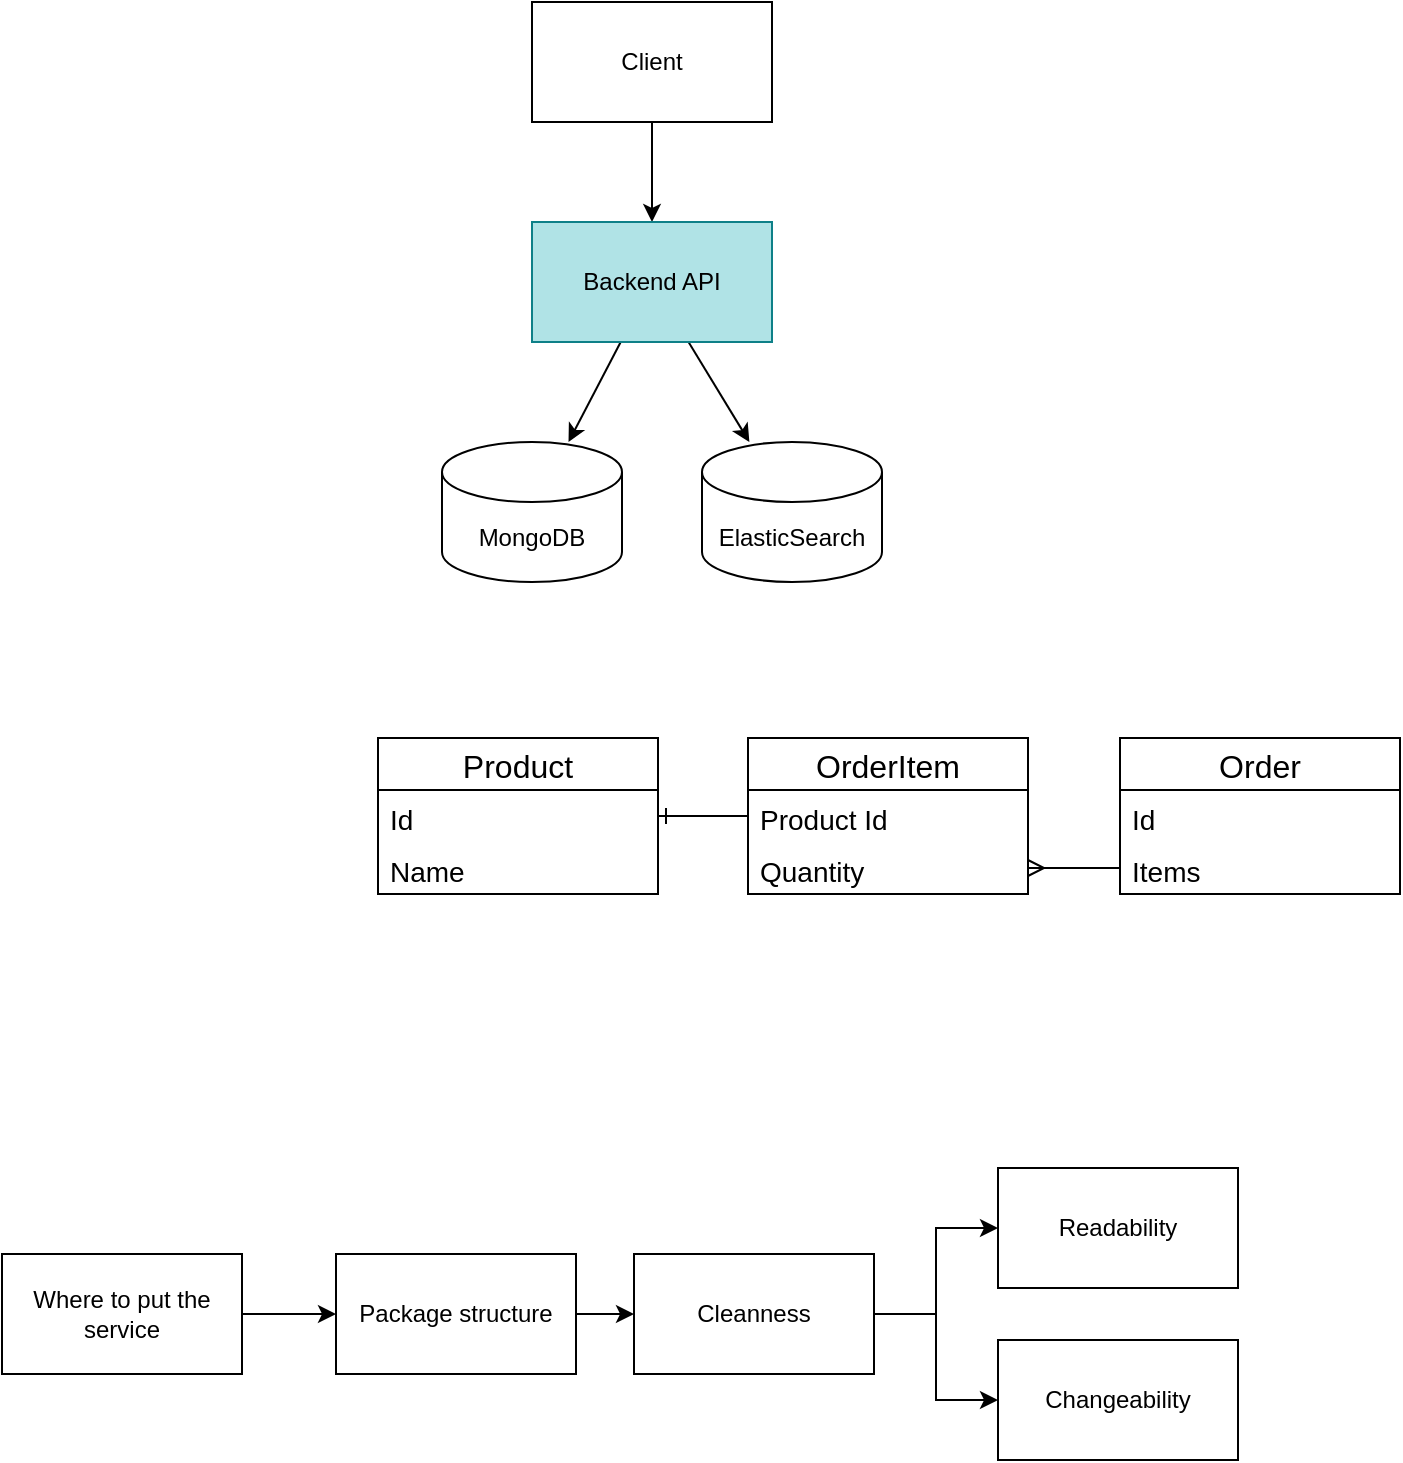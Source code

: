 <mxfile version="13.9.9" type="device" pages="5"><diagram id="lcPWvM3MLnKj2veAXWAx" name="Highlevel arch"><mxGraphModel dx="865" dy="534" grid="0" gridSize="10" guides="1" tooltips="1" connect="1" arrows="1" fold="1" page="1" pageScale="1" pageWidth="850" pageHeight="1100" math="0" shadow="0"><root><mxCell id="t5XQrtjL87YcvzKuVYLh-0"/><mxCell id="t5XQrtjL87YcvzKuVYLh-1" parent="t5XQrtjL87YcvzKuVYLh-0"/><mxCell id="t5XQrtjL87YcvzKuVYLh-6" style="edgeStyle=orthogonalEdgeStyle;rounded=1;orthogonalLoop=1;jettySize=auto;html=1;" parent="t5XQrtjL87YcvzKuVYLh-1" source="t5XQrtjL87YcvzKuVYLh-2" target="t5XQrtjL87YcvzKuVYLh-3" edge="1"><mxGeometry relative="1" as="geometry"/></mxCell><mxCell id="t5XQrtjL87YcvzKuVYLh-2" value="Client" style="rounded=0;whiteSpace=wrap;html=1;" parent="t5XQrtjL87YcvzKuVYLh-1" vertex="1"><mxGeometry x="305" y="150" width="120" height="60" as="geometry"/></mxCell><mxCell id="t5XQrtjL87YcvzKuVYLh-7" style="rounded=0;orthogonalLoop=1;jettySize=auto;html=1;" parent="t5XQrtjL87YcvzKuVYLh-1" source="t5XQrtjL87YcvzKuVYLh-3" target="t5XQrtjL87YcvzKuVYLh-4" edge="1"><mxGeometry relative="1" as="geometry"/></mxCell><mxCell id="t5XQrtjL87YcvzKuVYLh-9" style="rounded=0;orthogonalLoop=1;jettySize=auto;html=1;" parent="t5XQrtjL87YcvzKuVYLh-1" source="t5XQrtjL87YcvzKuVYLh-3" target="t5XQrtjL87YcvzKuVYLh-5" edge="1"><mxGeometry relative="1" as="geometry"/></mxCell><mxCell id="t5XQrtjL87YcvzKuVYLh-3" value="Backend API" style="rounded=0;whiteSpace=wrap;html=1;fillColor=#b0e3e6;strokeColor=#0e8088;" parent="t5XQrtjL87YcvzKuVYLh-1" vertex="1"><mxGeometry x="305" y="260" width="120" height="60" as="geometry"/></mxCell><mxCell id="t5XQrtjL87YcvzKuVYLh-4" value="MongoDB" style="shape=cylinder3;whiteSpace=wrap;html=1;boundedLbl=1;backgroundOutline=1;size=15;" parent="t5XQrtjL87YcvzKuVYLh-1" vertex="1"><mxGeometry x="260" y="370" width="90" height="70" as="geometry"/></mxCell><mxCell id="t5XQrtjL87YcvzKuVYLh-5" value="ElasticSearch" style="shape=cylinder3;whiteSpace=wrap;html=1;boundedLbl=1;backgroundOutline=1;size=15;" parent="t5XQrtjL87YcvzKuVYLh-1" vertex="1"><mxGeometry x="390" y="370" width="90" height="70" as="geometry"/></mxCell><mxCell id="C7WWXNXVf2pjwtnPN_Az-1" value="Product" style="swimlane;fontStyle=0;childLayout=stackLayout;horizontal=1;startSize=26;fillColor=none;horizontalStack=0;resizeParent=1;resizeParentMax=0;resizeLast=0;collapsible=1;marginBottom=0;fontSize=16;align=center;" parent="t5XQrtjL87YcvzKuVYLh-1" vertex="1"><mxGeometry x="228" y="518" width="140" height="78" as="geometry"/></mxCell><mxCell id="C7WWXNXVf2pjwtnPN_Az-2" value="Id" style="text;strokeColor=none;fillColor=none;align=left;verticalAlign=top;spacingLeft=4;spacingRight=4;overflow=hidden;rotatable=0;points=[[0,0.5],[1,0.5]];portConstraint=eastwest;fontSize=14;" parent="C7WWXNXVf2pjwtnPN_Az-1" vertex="1"><mxGeometry y="26" width="140" height="26" as="geometry"/></mxCell><mxCell id="C7WWXNXVf2pjwtnPN_Az-3" value="Name" style="text;strokeColor=none;fillColor=none;align=left;verticalAlign=top;spacingLeft=4;spacingRight=4;overflow=hidden;rotatable=0;points=[[0,0.5],[1,0.5]];portConstraint=eastwest;fontSize=14;" parent="C7WWXNXVf2pjwtnPN_Az-1" vertex="1"><mxGeometry y="52" width="140" height="26" as="geometry"/></mxCell><mxCell id="C7WWXNXVf2pjwtnPN_Az-5" value="Order" style="swimlane;fontStyle=0;childLayout=stackLayout;horizontal=1;startSize=26;fillColor=none;horizontalStack=0;resizeParent=1;resizeParentMax=0;resizeLast=0;collapsible=1;marginBottom=0;fontSize=16;align=center;" parent="t5XQrtjL87YcvzKuVYLh-1" vertex="1"><mxGeometry x="599" y="518" width="140" height="78" as="geometry"/></mxCell><mxCell id="C7WWXNXVf2pjwtnPN_Az-6" value="Id" style="text;strokeColor=none;fillColor=none;align=left;verticalAlign=top;spacingLeft=4;spacingRight=4;overflow=hidden;rotatable=0;points=[[0,0.5],[1,0.5]];portConstraint=eastwest;fontSize=14;" parent="C7WWXNXVf2pjwtnPN_Az-5" vertex="1"><mxGeometry y="26" width="140" height="26" as="geometry"/></mxCell><mxCell id="C7WWXNXVf2pjwtnPN_Az-7" value="Items" style="text;strokeColor=none;fillColor=none;align=left;verticalAlign=top;spacingLeft=4;spacingRight=4;overflow=hidden;rotatable=0;points=[[0,0.5],[1,0.5]];portConstraint=eastwest;fontSize=14;" parent="C7WWXNXVf2pjwtnPN_Az-5" vertex="1"><mxGeometry y="52" width="140" height="26" as="geometry"/></mxCell><mxCell id="C7WWXNXVf2pjwtnPN_Az-8" value="OrderItem" style="swimlane;fontStyle=0;childLayout=stackLayout;horizontal=1;startSize=26;fillColor=none;horizontalStack=0;resizeParent=1;resizeParentMax=0;resizeLast=0;collapsible=1;marginBottom=0;fontSize=16;align=center;" parent="t5XQrtjL87YcvzKuVYLh-1" vertex="1"><mxGeometry x="413" y="518" width="140" height="78" as="geometry"/></mxCell><mxCell id="C7WWXNXVf2pjwtnPN_Az-9" value="Product Id" style="text;strokeColor=none;fillColor=none;align=left;verticalAlign=top;spacingLeft=4;spacingRight=4;overflow=hidden;rotatable=0;points=[[0,0.5],[1,0.5]];portConstraint=eastwest;fontSize=14;" parent="C7WWXNXVf2pjwtnPN_Az-8" vertex="1"><mxGeometry y="26" width="140" height="26" as="geometry"/></mxCell><mxCell id="C7WWXNXVf2pjwtnPN_Az-10" value="Quantity" style="text;strokeColor=none;fillColor=none;align=left;verticalAlign=top;spacingLeft=4;spacingRight=4;overflow=hidden;rotatable=0;points=[[0,0.5],[1,0.5]];portConstraint=eastwest;fontSize=14;" parent="C7WWXNXVf2pjwtnPN_Az-8" vertex="1"><mxGeometry y="52" width="140" height="26" as="geometry"/></mxCell><mxCell id="C7WWXNXVf2pjwtnPN_Az-11" style="edgeStyle=elbowEdgeStyle;rounded=0;jumpStyle=arc;orthogonalLoop=1;jettySize=auto;elbow=vertical;html=1;fontSize=16;endArrow=ERmany;endFill=0;" parent="t5XQrtjL87YcvzKuVYLh-1" source="C7WWXNXVf2pjwtnPN_Az-7" target="C7WWXNXVf2pjwtnPN_Az-8" edge="1"><mxGeometry relative="1" as="geometry"/></mxCell><mxCell id="C7WWXNXVf2pjwtnPN_Az-12" style="edgeStyle=elbowEdgeStyle;rounded=0;jumpStyle=arc;orthogonalLoop=1;jettySize=auto;elbow=vertical;html=1;endArrow=ERone;endFill=0;fontSize=16;" parent="t5XQrtjL87YcvzKuVYLh-1" source="C7WWXNXVf2pjwtnPN_Az-9" target="C7WWXNXVf2pjwtnPN_Az-1" edge="1"><mxGeometry relative="1" as="geometry"/></mxCell><mxCell id="BDrht6mgrhkcY_MSQBFE-3" style="edgeStyle=orthogonalEdgeStyle;rounded=0;orthogonalLoop=1;jettySize=auto;html=1;" edge="1" parent="t5XQrtjL87YcvzKuVYLh-1" source="BDrht6mgrhkcY_MSQBFE-0" target="BDrht6mgrhkcY_MSQBFE-1"><mxGeometry relative="1" as="geometry"/></mxCell><mxCell id="BDrht6mgrhkcY_MSQBFE-0" value="Where to put the service" style="rounded=0;whiteSpace=wrap;html=1;" vertex="1" parent="t5XQrtjL87YcvzKuVYLh-1"><mxGeometry x="40" y="776" width="120" height="60" as="geometry"/></mxCell><mxCell id="BDrht6mgrhkcY_MSQBFE-6" style="edgeStyle=orthogonalEdgeStyle;rounded=0;orthogonalLoop=1;jettySize=auto;html=1;" edge="1" parent="t5XQrtjL87YcvzKuVYLh-1" source="BDrht6mgrhkcY_MSQBFE-1" target="BDrht6mgrhkcY_MSQBFE-5"><mxGeometry relative="1" as="geometry"/></mxCell><mxCell id="BDrht6mgrhkcY_MSQBFE-1" value="Package structure" style="rounded=0;whiteSpace=wrap;html=1;" vertex="1" parent="t5XQrtjL87YcvzKuVYLh-1"><mxGeometry x="207" y="776" width="120" height="60" as="geometry"/></mxCell><mxCell id="BDrht6mgrhkcY_MSQBFE-2" value="Readability" style="rounded=0;whiteSpace=wrap;html=1;" vertex="1" parent="t5XQrtjL87YcvzKuVYLh-1"><mxGeometry x="538" y="733" width="120" height="60" as="geometry"/></mxCell><mxCell id="BDrht6mgrhkcY_MSQBFE-4" value="Changeability" style="rounded=0;whiteSpace=wrap;html=1;" vertex="1" parent="t5XQrtjL87YcvzKuVYLh-1"><mxGeometry x="538" y="819" width="120" height="60" as="geometry"/></mxCell><mxCell id="BDrht6mgrhkcY_MSQBFE-7" style="edgeStyle=orthogonalEdgeStyle;rounded=0;orthogonalLoop=1;jettySize=auto;html=1;" edge="1" parent="t5XQrtjL87YcvzKuVYLh-1" source="BDrht6mgrhkcY_MSQBFE-5" target="BDrht6mgrhkcY_MSQBFE-2"><mxGeometry relative="1" as="geometry"/></mxCell><mxCell id="BDrht6mgrhkcY_MSQBFE-8" style="edgeStyle=orthogonalEdgeStyle;rounded=0;orthogonalLoop=1;jettySize=auto;html=1;" edge="1" parent="t5XQrtjL87YcvzKuVYLh-1" source="BDrht6mgrhkcY_MSQBFE-5" target="BDrht6mgrhkcY_MSQBFE-4"><mxGeometry relative="1" as="geometry"/></mxCell><mxCell id="BDrht6mgrhkcY_MSQBFE-5" value="Cleanness" style="rounded=0;whiteSpace=wrap;html=1;" vertex="1" parent="t5XQrtjL87YcvzKuVYLh-1"><mxGeometry x="356" y="776" width="120" height="60" as="geometry"/></mxCell></root></mxGraphModel></diagram><diagram id="6gZOXJv2I8937CjojoZB" name="Layered arch"><mxGraphModel dx="1265" dy="534" grid="0" gridSize="10" guides="1" tooltips="1" connect="1" arrows="1" fold="1" page="0" pageScale="1" pageWidth="850" pageHeight="1100" math="0" shadow="0"><root><mxCell id="0"/><mxCell id="1" parent="0"/><mxCell id="mlBKToDfon1LfaYUwQG4-59" value="Domain" style="rounded=0;whiteSpace=wrap;html=1;fontFamily=Arial;fontSize=16;shadow=0;dashed=1;fillColor=#f5f5f5;strokeColor=#666666;fontColor=#333333;opacity=30;textOpacity=30;" parent="1" vertex="1"><mxGeometry x="913" y="195" width="240" height="60" as="geometry"/></mxCell><mxCell id="RY6C-1ivvolJ56GL60h8-4" style="edgeStyle=orthogonalEdgeStyle;rounded=0;orthogonalLoop=1;jettySize=auto;html=1;fontFamily=Arial;fontSize=16;shadow=0;" parent="1" source="RY6C-1ivvolJ56GL60h8-1" target="RY6C-1ivvolJ56GL60h8-2" edge="1"><mxGeometry relative="1" as="geometry"/></mxCell><mxCell id="RY6C-1ivvolJ56GL60h8-1" value="Web" style="rounded=0;whiteSpace=wrap;html=1;fontFamily=Arial;fontSize=16;shadow=0;" parent="1" vertex="1"><mxGeometry x="242.5" y="102" width="240" height="60" as="geometry"/></mxCell><mxCell id="RY6C-1ivvolJ56GL60h8-5" style="edgeStyle=orthogonalEdgeStyle;rounded=0;orthogonalLoop=1;jettySize=auto;html=1;fontFamily=Arial;fontSize=16;shadow=0;" parent="1" source="RY6C-1ivvolJ56GL60h8-2" target="RY6C-1ivvolJ56GL60h8-3" edge="1"><mxGeometry relative="1" as="geometry"/></mxCell><mxCell id="RY6C-1ivvolJ56GL60h8-2" value="Domain" style="rounded=0;whiteSpace=wrap;html=1;fontFamily=Arial;fontSize=16;shadow=0;" parent="1" vertex="1"><mxGeometry x="242.5" y="192" width="240" height="60" as="geometry"/></mxCell><mxCell id="RY6C-1ivvolJ56GL60h8-3" value="Persistence" style="rounded=0;whiteSpace=wrap;html=1;fontFamily=Arial;fontSize=16;shadow=0;" parent="1" vertex="1"><mxGeometry x="242.5" y="282" width="240" height="60" as="geometry"/></mxCell><mxCell id="RY6C-1ivvolJ56GL60h8-38" style="edgeStyle=none;rounded=0;orthogonalLoop=1;jettySize=auto;html=1;endArrow=classic;endFill=1;fontFamily=Arial;fontSize=16;shadow=0;" parent="1" source="RY6C-1ivvolJ56GL60h8-34" target="RY6C-1ivvolJ56GL60h8-36" edge="1"><mxGeometry relative="1" as="geometry"/></mxCell><mxCell id="RY6C-1ivvolJ56GL60h8-34" value=".services" style="rounded=0;whiteSpace=wrap;html=1;fontFamily=Arial;fontSize=16;shadow=0;" parent="1" vertex="1"><mxGeometry x="603" y="190.5" width="170" height="50" as="geometry"/></mxCell><mxCell id="RY6C-1ivvolJ56GL60h8-37" style="edgeStyle=none;rounded=0;orthogonalLoop=1;jettySize=auto;html=1;endArrow=classic;endFill=1;fontFamily=Arial;fontSize=16;shadow=0;" parent="1" source="RY6C-1ivvolJ56GL60h8-35" target="RY6C-1ivvolJ56GL60h8-34" edge="1"><mxGeometry relative="1" as="geometry"/></mxCell><mxCell id="RY6C-1ivvolJ56GL60h8-35" value=".controllers" style="rounded=0;whiteSpace=wrap;html=1;fontFamily=Arial;fontSize=16;shadow=0;" parent="1" vertex="1"><mxGeometry x="603" y="13" width="170" height="50" as="geometry"/></mxCell><mxCell id="RY6C-1ivvolJ56GL60h8-36" value=".repositories" style="rounded=0;whiteSpace=wrap;html=1;fontFamily=Arial;fontSize=16;shadow=0;" parent="1" vertex="1"><mxGeometry x="603" y="387.5" width="170" height="50" as="geometry"/></mxCell><mxCell id="mlBKToDfon1LfaYUwQG4-4" value="" style="edgeStyle=none;curved=1;orthogonalLoop=1;jettySize=auto;html=1;strokeWidth=3;fontSize=16;fontStyle=1;" parent="1" source="mlBKToDfon1LfaYUwQG4-2" target="mlBKToDfon1LfaYUwQG4-3" edge="1"><mxGeometry relative="1" as="geometry"/></mxCell><mxCell id="mlBKToDfon1LfaYUwQG4-2" value="Domain" style="rounded=0;whiteSpace=wrap;html=1;fontFamily=Arial;fontSize=16;shadow=0;" parent="1" vertex="1"><mxGeometry x="-115" y="114" width="240" height="60" as="geometry"/></mxCell><mxCell id="mlBKToDfon1LfaYUwQG4-3" value="Persistence" style="rounded=0;whiteSpace=wrap;html=1;fontFamily=Arial;fontSize=16;shadow=0;" parent="1" vertex="1"><mxGeometry x="-115" y="274" width="240" height="60" as="geometry"/></mxCell><mxCell id="mlBKToDfon1LfaYUwQG4-6" value="" style="verticalLabelPosition=bottom;verticalAlign=top;html=1;shape=mxgraph.basic.x;fontSize=16;fillColor=#fad9d5;strokeColor=#ae4132;" parent="1" vertex="1"><mxGeometry x="-17" y="195.5" width="44" height="44" as="geometry"/></mxCell><mxCell id="mlBKToDfon1LfaYUwQG4-56" style="edgeStyle=orthogonalEdgeStyle;rounded=0;orthogonalLoop=1;jettySize=auto;html=1;fontFamily=Arial;fontSize=16;shadow=0;strokeWidth=2;" parent="1" source="mlBKToDfon1LfaYUwQG4-57" target="mlBKToDfon1LfaYUwQG4-60" edge="1"><mxGeometry relative="1" as="geometry"/></mxCell><mxCell id="mlBKToDfon1LfaYUwQG4-57" value="Web" style="rounded=0;whiteSpace=wrap;html=1;fontFamily=Arial;fontSize=16;shadow=0;" parent="1" vertex="1"><mxGeometry x="913" y="105" width="240" height="60" as="geometry"/></mxCell><mxCell id="mlBKToDfon1LfaYUwQG4-60" value="Persistence" style="rounded=0;whiteSpace=wrap;html=1;fontFamily=Arial;fontSize=16;shadow=0;" parent="1" vertex="1"><mxGeometry x="913" y="285" width="240" height="60" as="geometry"/></mxCell><mxCell id="mlBKToDfon1LfaYUwQG4-99" value="Domain" style="rounded=0;whiteSpace=wrap;html=1;fontFamily=Arial;verticalAlign=top;align=left;dashed=1;fontSize=16;spacingLeft=10;shadow=0;" parent="1" vertex="1"><mxGeometry x="498" y="710" width="690" height="211" as="geometry"/></mxCell><mxCell id="mlBKToDfon1LfaYUwQG4-100" value="Persistence" style="rounded=0;whiteSpace=wrap;html=1;fontFamily=Arial;verticalAlign=top;align=left;dashed=1;fontSize=16;spacingLeft=10;shadow=0;" parent="1" vertex="1"><mxGeometry x="498" y="928" width="690" height="131" as="geometry"/></mxCell><mxCell id="mlBKToDfon1LfaYUwQG4-101" value="Web" style="rounded=0;whiteSpace=wrap;html=1;fontFamily=Arial;verticalAlign=top;align=left;dashed=1;fontSize=16;spacingLeft=10;shadow=0;" parent="1" vertex="1"><mxGeometry x="498" y="612" width="690" height="88" as="geometry"/></mxCell><mxCell id="mlBKToDfon1LfaYUwQG4-102" style="edgeStyle=elbowEdgeStyle;rounded=0;orthogonalLoop=1;jettySize=auto;html=1;fontFamily=Arial;fontSize=16;shadow=0;" parent="1" target="mlBKToDfon1LfaYUwQG4-132" edge="1"><mxGeometry relative="1" as="geometry"><mxPoint x="1011" y="683" as="sourcePoint"/><mxPoint x="1015.25" y="730" as="targetPoint"/><Array as="points"><mxPoint x="1004" y="707"/></Array></mxGeometry></mxCell><mxCell id="mlBKToDfon1LfaYUwQG4-104" style="edgeStyle=elbowEdgeStyle;rounded=0;orthogonalLoop=1;jettySize=auto;html=1;fontFamily=Arial;fontSize=16;shadow=0;" parent="1" source="mlBKToDfon1LfaYUwQG4-105" target="mlBKToDfon1LfaYUwQG4-132" edge="1"><mxGeometry relative="1" as="geometry"/></mxCell><mxCell id="mlBKToDfon1LfaYUwQG4-105" value="Product&lt;br style=&quot;font-size: 16px&quot;&gt;Controller" style="rounded=0;whiteSpace=wrap;html=1;fontFamily=Arial;fontSize=16;shadow=0;" parent="1" vertex="1"><mxGeometry x="607" y="623" width="130" height="60" as="geometry"/></mxCell><mxCell id="mlBKToDfon1LfaYUwQG4-107" value="CrudSolution&lt;br style=&quot;font-size: 16px;&quot;&gt;Service" style="rounded=0;whiteSpace=wrap;html=1;fontFamily=Arial;fontSize=16;shadow=0;" parent="1" vertex="1"><mxGeometry x="607" y="731" width="120" height="60" as="geometry"/></mxCell><mxCell id="mlBKToDfon1LfaYUwQG4-109" value="Product&lt;br&gt;Repository" style="rounded=0;whiteSpace=wrap;html=1;fontFamily=Arial;fontSize=16;shadow=0;" parent="1" vertex="1"><mxGeometry x="607" y="979" width="120" height="60" as="geometry"/></mxCell><mxCell id="mlBKToDfon1LfaYUwQG4-111" value="Order &lt;br&gt;Repository" style="rounded=0;whiteSpace=wrap;html=1;fontFamily=Arial;fontSize=16;shadow=0;" parent="1" vertex="1"><mxGeometry x="934" y="979" width="130" height="60" as="geometry"/></mxCell><mxCell id="mlBKToDfon1LfaYUwQG4-117" style="edgeStyle=orthogonalEdgeStyle;rounded=0;orthogonalLoop=1;jettySize=auto;html=1;fontFamily=Arial;endArrow=block;endFill=0;dashed=1;fontSize=16;shadow=0;" parent="1" source="mlBKToDfon1LfaYUwQG4-131" target="mlBKToDfon1LfaYUwQG4-132" edge="1"><mxGeometry relative="1" as="geometry"/></mxCell><mxCell id="mlBKToDfon1LfaYUwQG4-118" style="edgeStyle=elbowEdgeStyle;rounded=0;orthogonalLoop=1;jettySize=auto;html=1;endArrow=classic;endFill=1;fontFamily=Arial;fontSize=16;shadow=0;entryX=0.5;entryY=0;entryDx=0;entryDy=0;" parent="1" source="mlBKToDfon1LfaYUwQG4-131" target="mlBKToDfon1LfaYUwQG4-109" edge="1"><mxGeometry relative="1" as="geometry"/></mxCell><mxCell id="mlBKToDfon1LfaYUwQG4-121" value="CrudSolution ServiceImpl" style="rounded=0;whiteSpace=wrap;html=1;fontFamily=Arial;fontSize=16;shadow=0;" parent="1" vertex="1"><mxGeometry x="607" y="824" width="120" height="60" as="geometry"/></mxCell><mxCell id="mlBKToDfon1LfaYUwQG4-122" style="rounded=0;orthogonalLoop=1;jettySize=auto;html=1;endArrow=classic;endFill=1;fontFamily=Arial;fontSize=16;shadow=0;entryX=0.5;entryY=0;entryDx=0;entryDy=0;edgeStyle=elbowEdgeStyle;" parent="1" source="mlBKToDfon1LfaYUwQG4-131" target="mlBKToDfon1LfaYUwQG4-111" edge="1"><mxGeometry relative="1" as="geometry"><mxPoint x="1052.75" y="883" as="sourcePoint"/><mxPoint x="923.75" y="983" as="targetPoint"/></mxGeometry></mxCell><mxCell id="mlBKToDfon1LfaYUwQG4-126" value="CrudSolution ServiceImpl" style="rounded=0;whiteSpace=wrap;html=1;fontFamily=Arial;fontSize=16;shadow=0;" parent="1" vertex="1"><mxGeometry x="607" y="824" width="120" height="60" as="geometry"/></mxCell><mxCell id="mlBKToDfon1LfaYUwQG4-127" value="CrudSolution&lt;br style=&quot;font-size: 16px;&quot;&gt;Service" style="rounded=0;whiteSpace=wrap;html=1;fontFamily=Arial;fontSize=16;shadow=0;" parent="1" vertex="1"><mxGeometry x="607" y="731" width="120" height="60" as="geometry"/></mxCell><mxCell id="mlBKToDfon1LfaYUwQG4-128" value="Order&lt;br style=&quot;font-size: 16px&quot;&gt;Controller" style="rounded=0;whiteSpace=wrap;html=1;fontFamily=Arial;fontSize=16;shadow=0;" parent="1" vertex="1"><mxGeometry x="937" y="623" width="130" height="60" as="geometry"/></mxCell><mxCell id="mlBKToDfon1LfaYUwQG4-131" value="BIG SERVICE IMPL" style="rounded=0;whiteSpace=wrap;html=1;fontFamily=Arial;fontSize=16;shadow=0;" parent="1" vertex="1"><mxGeometry x="607" y="824" width="460" height="60" as="geometry"/></mxCell><mxCell id="mlBKToDfon1LfaYUwQG4-132" value="BIG SERVICE" style="rounded=0;whiteSpace=wrap;html=1;fontFamily=Arial;fontSize=16;shadow=0;" parent="1" vertex="1"><mxGeometry x="607" y="731" width="460" height="60" as="geometry"/></mxCell><mxCell id="Ktv3DFbHgI6eg9rHGkD--1" value="Domain" style="rounded=0;whiteSpace=wrap;html=1;fontFamily=Arial;verticalAlign=top;align=left;dashed=1;fontSize=16;spacingLeft=10;shadow=0;" parent="1" vertex="1"><mxGeometry x="-132" y="657" width="416" height="211" as="geometry"/></mxCell><mxCell id="Ktv3DFbHgI6eg9rHGkD--2" value="Persistence" style="rounded=0;whiteSpace=wrap;html=1;fontFamily=Arial;verticalAlign=top;align=left;dashed=1;fontSize=16;spacingLeft=10;shadow=0;" parent="1" vertex="1"><mxGeometry x="-132" y="873" width="417" height="131" as="geometry"/></mxCell><mxCell id="Ktv3DFbHgI6eg9rHGkD--3" value="Web" style="rounded=0;whiteSpace=wrap;html=1;fontFamily=Arial;verticalAlign=top;align=left;dashed=1;fontSize=16;spacingLeft=10;shadow=0;" parent="1" vertex="1"><mxGeometry x="-132" y="559" width="415" height="88" as="geometry"/></mxCell><mxCell id="Ktv3DFbHgI6eg9rHGkD--6" style="edgeStyle=orthogonalEdgeStyle;rounded=0;orthogonalLoop=1;jettySize=auto;html=1;fontFamily=Arial;fontSize=16;shadow=0;" parent="1" source="Ktv3DFbHgI6eg9rHGkD--7" target="Ktv3DFbHgI6eg9rHGkD--34" edge="1"><mxGeometry relative="1" as="geometry"/></mxCell><mxCell id="Ktv3DFbHgI6eg9rHGkD--7" value="Product Controller" style="rounded=0;whiteSpace=wrap;html=1;fontFamily=Arial;fontSize=16;shadow=0;" parent="1" vertex="1"><mxGeometry x="-23" y="570" width="130" height="60" as="geometry"/></mxCell><mxCell id="Ktv3DFbHgI6eg9rHGkD--9" value="CrudSolution&lt;br style=&quot;font-size: 16px;&quot;&gt;Service" style="rounded=0;whiteSpace=wrap;html=1;fontFamily=Arial;fontSize=16;shadow=0;" parent="1" vertex="1"><mxGeometry x="-23" y="678" width="120" height="60" as="geometry"/></mxCell><mxCell id="Ktv3DFbHgI6eg9rHGkD--10" style="edgeStyle=none;rounded=0;orthogonalLoop=1;jettySize=auto;html=1;endArrow=classic;endFill=1;fontFamily=Arial;fontSize=16;shadow=0;" parent="1" source="Ktv3DFbHgI6eg9rHGkD--11" target="Ktv3DFbHgI6eg9rHGkD--14" edge="1"><mxGeometry relative="1" as="geometry"/></mxCell><mxCell id="Ktv3DFbHgI6eg9rHGkD--11" value="Product&lt;br&gt;Repository" style="rounded=0;whiteSpace=wrap;html=1;fontFamily=Arial;fontSize=16;shadow=0;" parent="1" vertex="1"><mxGeometry x="-18" y="906" width="120" height="60" as="geometry"/></mxCell><mxCell id="Ktv3DFbHgI6eg9rHGkD--14" value="Product" style="rounded=0;whiteSpace=wrap;html=1;fontFamily=Arial;fontSize=16;shadow=0;" parent="1" vertex="1"><mxGeometry x="146" y="906" width="120" height="60" as="geometry"/></mxCell><mxCell id="Ktv3DFbHgI6eg9rHGkD--19" style="edgeStyle=orthogonalEdgeStyle;rounded=0;orthogonalLoop=1;jettySize=auto;html=1;fontFamily=Arial;endArrow=block;endFill=0;dashed=1;fontSize=16;shadow=0;" parent="1" source="Ktv3DFbHgI6eg9rHGkD--33" target="Ktv3DFbHgI6eg9rHGkD--34" edge="1"><mxGeometry relative="1" as="geometry"/></mxCell><mxCell id="Ktv3DFbHgI6eg9rHGkD--20" style="edgeStyle=none;rounded=0;orthogonalLoop=1;jettySize=auto;html=1;endArrow=classic;endFill=1;fontFamily=Arial;fontSize=16;shadow=0;entryX=0.5;entryY=0;entryDx=0;entryDy=0;" parent="1" source="Ktv3DFbHgI6eg9rHGkD--33" target="Ktv3DFbHgI6eg9rHGkD--11" edge="1"><mxGeometry relative="1" as="geometry"/></mxCell><mxCell id="Ktv3DFbHgI6eg9rHGkD--23" value="CrudSolution ServiceImpl" style="rounded=0;whiteSpace=wrap;html=1;fontFamily=Arial;fontSize=16;shadow=0;" parent="1" vertex="1"><mxGeometry x="-23" y="771" width="120" height="60" as="geometry"/></mxCell><mxCell id="Ktv3DFbHgI6eg9rHGkD--28" value="CrudSolution ServiceImpl" style="rounded=0;whiteSpace=wrap;html=1;fontFamily=Arial;fontSize=16;shadow=0;" parent="1" vertex="1"><mxGeometry x="-23" y="771" width="120" height="60" as="geometry"/></mxCell><mxCell id="Ktv3DFbHgI6eg9rHGkD--29" value="CrudSolution&lt;br style=&quot;font-size: 16px;&quot;&gt;Service" style="rounded=0;whiteSpace=wrap;html=1;fontFamily=Arial;fontSize=16;shadow=0;" parent="1" vertex="1"><mxGeometry x="-23" y="678" width="120" height="60" as="geometry"/></mxCell><mxCell id="Ktv3DFbHgI6eg9rHGkD--33" value="Product&lt;br&gt;ServiceImpl" style="rounded=0;whiteSpace=wrap;html=1;fontFamily=Arial;fontSize=16;shadow=0;" parent="1" vertex="1"><mxGeometry x="-23" y="771" width="130" height="60" as="geometry"/></mxCell><mxCell id="Ktv3DFbHgI6eg9rHGkD--34" value="Product&lt;br&gt;Service" style="rounded=0;whiteSpace=wrap;html=1;fontFamily=Arial;fontSize=16;shadow=0;" parent="1" vertex="1"><mxGeometry x="-23" y="678" width="130" height="60" as="geometry"/></mxCell><mxCell id="Ktv3DFbHgI6eg9rHGkD--35" value="Domain" style="rounded=0;whiteSpace=wrap;html=1;fontFamily=Arial;verticalAlign=top;align=left;dashed=1;fontSize=16;spacingLeft=10;shadow=0;" parent="1" vertex="1"><mxGeometry x="-132" y="1208" width="416" height="211" as="geometry"/></mxCell><mxCell id="Ktv3DFbHgI6eg9rHGkD--36" value="Persistence" style="rounded=0;whiteSpace=wrap;html=1;fontFamily=Arial;verticalAlign=top;align=left;dashed=1;fontSize=16;spacingLeft=10;shadow=0;" parent="1" vertex="1"><mxGeometry x="-132" y="1424" width="417" height="131" as="geometry"/></mxCell><mxCell id="Ktv3DFbHgI6eg9rHGkD--37" value="Web" style="rounded=0;whiteSpace=wrap;html=1;fontFamily=Arial;verticalAlign=top;align=left;dashed=1;fontSize=16;spacingLeft=10;shadow=0;" parent="1" vertex="1"><mxGeometry x="-132" y="1110" width="415" height="88" as="geometry"/></mxCell><mxCell id="Ktv3DFbHgI6eg9rHGkD--38" style="edgeStyle=orthogonalEdgeStyle;rounded=0;orthogonalLoop=1;jettySize=auto;html=1;fontFamily=Arial;fontSize=16;shadow=0;" parent="1" source="Ktv3DFbHgI6eg9rHGkD--39" target="Ktv3DFbHgI6eg9rHGkD--50" edge="1"><mxGeometry relative="1" as="geometry"/></mxCell><mxCell id="Ktv3DFbHgI6eg9rHGkD--52" style="edgeStyle=orthogonalEdgeStyle;curved=1;orthogonalLoop=1;jettySize=auto;html=1;strokeWidth=2;fillColor=#f8cecc;strokeColor=#b85450;entryX=0.75;entryY=0;entryDx=0;entryDy=0;" parent="1" source="Ktv3DFbHgI6eg9rHGkD--39" target="Ktv3DFbHgI6eg9rHGkD--43" edge="1"><mxGeometry relative="1" as="geometry"/></mxCell><mxCell id="Ktv3DFbHgI6eg9rHGkD--39" value="Product Controller" style="rounded=0;whiteSpace=wrap;html=1;fontFamily=Arial;fontSize=16;shadow=0;" parent="1" vertex="1"><mxGeometry x="-23" y="1121" width="130" height="60" as="geometry"/></mxCell><mxCell id="Ktv3DFbHgI6eg9rHGkD--40" value="CrudSolution&lt;br style=&quot;font-size: 16px;&quot;&gt;Service" style="rounded=0;whiteSpace=wrap;html=1;fontFamily=Arial;fontSize=16;shadow=0;" parent="1" vertex="1"><mxGeometry x="-23" y="1229" width="120" height="60" as="geometry"/></mxCell><mxCell id="Ktv3DFbHgI6eg9rHGkD--41" style="edgeStyle=none;rounded=0;orthogonalLoop=1;jettySize=auto;html=1;endArrow=classic;endFill=1;fontFamily=Arial;fontSize=16;shadow=0;" parent="1" source="Ktv3DFbHgI6eg9rHGkD--42" target="Ktv3DFbHgI6eg9rHGkD--43" edge="1"><mxGeometry relative="1" as="geometry"/></mxCell><mxCell id="Ktv3DFbHgI6eg9rHGkD--42" value="Product&lt;br&gt;Repository" style="rounded=0;whiteSpace=wrap;html=1;fontFamily=Arial;fontSize=16;shadow=0;" parent="1" vertex="1"><mxGeometry x="-18" y="1457" width="120" height="60" as="geometry"/></mxCell><mxCell id="Ktv3DFbHgI6eg9rHGkD--54" style="edgeStyle=orthogonalEdgeStyle;curved=1;orthogonalLoop=1;jettySize=auto;html=1;strokeWidth=2;fillColor=#f8cecc;strokeColor=#b85450;" parent="1" source="Ktv3DFbHgI6eg9rHGkD--43" target="Ktv3DFbHgI6eg9rHGkD--53" edge="1"><mxGeometry relative="1" as="geometry"/></mxCell><mxCell id="Ktv3DFbHgI6eg9rHGkD--43" value="Product" style="rounded=0;whiteSpace=wrap;html=1;fontFamily=Arial;fontSize=16;shadow=0;" parent="1" vertex="1"><mxGeometry x="146" y="1457" width="120" height="60" as="geometry"/></mxCell><mxCell id="Ktv3DFbHgI6eg9rHGkD--44" style="edgeStyle=orthogonalEdgeStyle;rounded=0;orthogonalLoop=1;jettySize=auto;html=1;fontFamily=Arial;endArrow=block;endFill=0;dashed=1;fontSize=16;shadow=0;" parent="1" source="Ktv3DFbHgI6eg9rHGkD--49" target="Ktv3DFbHgI6eg9rHGkD--50" edge="1"><mxGeometry relative="1" as="geometry"/></mxCell><mxCell id="Ktv3DFbHgI6eg9rHGkD--45" style="edgeStyle=none;rounded=0;orthogonalLoop=1;jettySize=auto;html=1;endArrow=classic;endFill=1;fontFamily=Arial;fontSize=16;shadow=0;entryX=0.5;entryY=0;entryDx=0;entryDy=0;" parent="1" source="Ktv3DFbHgI6eg9rHGkD--49" target="Ktv3DFbHgI6eg9rHGkD--42" edge="1"><mxGeometry relative="1" as="geometry"/></mxCell><mxCell id="Ktv3DFbHgI6eg9rHGkD--46" value="CrudSolution ServiceImpl" style="rounded=0;whiteSpace=wrap;html=1;fontFamily=Arial;fontSize=16;shadow=0;" parent="1" vertex="1"><mxGeometry x="-23" y="1322" width="120" height="60" as="geometry"/></mxCell><mxCell id="Ktv3DFbHgI6eg9rHGkD--47" value="CrudSolution ServiceImpl" style="rounded=0;whiteSpace=wrap;html=1;fontFamily=Arial;fontSize=16;shadow=0;" parent="1" vertex="1"><mxGeometry x="-23" y="1322" width="120" height="60" as="geometry"/></mxCell><mxCell id="Ktv3DFbHgI6eg9rHGkD--48" value="CrudSolution&lt;br style=&quot;font-size: 16px;&quot;&gt;Service" style="rounded=0;whiteSpace=wrap;html=1;fontFamily=Arial;fontSize=16;shadow=0;" parent="1" vertex="1"><mxGeometry x="-23" y="1229" width="120" height="60" as="geometry"/></mxCell><mxCell id="Ktv3DFbHgI6eg9rHGkD--51" style="edgeStyle=orthogonalEdgeStyle;orthogonalLoop=1;jettySize=auto;html=1;curved=1;fillColor=#f8cecc;strokeColor=#b85450;strokeWidth=2;entryX=0.25;entryY=0;entryDx=0;entryDy=0;" parent="1" source="Ktv3DFbHgI6eg9rHGkD--49" target="Ktv3DFbHgI6eg9rHGkD--43" edge="1"><mxGeometry relative="1" as="geometry"/></mxCell><mxCell id="Ktv3DFbHgI6eg9rHGkD--49" value="Product&lt;br&gt;ServiceImpl" style="rounded=0;whiteSpace=wrap;html=1;fontFamily=Arial;fontSize=16;shadow=0;" parent="1" vertex="1"><mxGeometry x="-23" y="1322" width="130" height="60" as="geometry"/></mxCell><mxCell id="Ktv3DFbHgI6eg9rHGkD--50" value="Product&lt;br&gt;Service" style="rounded=0;whiteSpace=wrap;html=1;fontFamily=Arial;fontSize=16;shadow=0;" parent="1" vertex="1"><mxGeometry x="-23" y="1229" width="130" height="60" as="geometry"/></mxCell><mxCell id="Ktv3DFbHgI6eg9rHGkD--53" value="JPA&lt;br style=&quot;font-size: 16px;&quot;&gt;Persistence technology" style="rounded=0;whiteSpace=wrap;html=1;fontSize=16;" parent="1" vertex="1"><mxGeometry x="334" y="1457" width="120" height="60" as="geometry"/></mxCell><mxCell id="L5zTAlFGohpUGh-SwvO1-2" style="edgeStyle=orthogonalEdgeStyle;curved=1;orthogonalLoop=1;jettySize=auto;html=1;strokeWidth=2;fillColor=#f8cecc;strokeColor=#b85450;exitX=1;exitY=0.5;exitDx=0;exitDy=0;entryX=0.5;entryY=0;entryDx=0;entryDy=0;" edge="1" parent="1" source="Ktv3DFbHgI6eg9rHGkD--50" target="Ktv3DFbHgI6eg9rHGkD--43"><mxGeometry relative="1" as="geometry"><mxPoint x="117" y="1161" as="sourcePoint"/><mxPoint x="226" y="1467" as="targetPoint"/></mxGeometry></mxCell></root></mxGraphModel></diagram><diagram id="ay_gVahgZuVOPEuWRBtm" name="Clean arch"><mxGraphModel dx="1916" dy="1242" grid="0" gridSize="10" guides="1" tooltips="1" connect="1" arrows="1" fold="1" page="0" pageScale="1" pageWidth="850" pageHeight="1100" math="0" shadow="0"><root><mxCell id="479VIG2dKzKzHe9fAyH2-0"/><mxCell id="479VIG2dKzKzHe9fAyH2-1" parent="479VIG2dKzKzHe9fAyH2-0"/><mxCell id="CtREEzIZymbEa-Tw-Qnr-5" style="edgeStyle=orthogonalEdgeStyle;rounded=0;orthogonalLoop=1;jettySize=auto;html=1;endArrow=classic;endFill=1;endSize=6;fontFamily=Arial;fontSize=16;" parent="479VIG2dKzKzHe9fAyH2-1" source="CtREEzIZymbEa-Tw-Qnr-0" target="CtREEzIZymbEa-Tw-Qnr-1" edge="1"><mxGeometry relative="1" as="geometry"/></mxCell><mxCell id="CtREEzIZymbEa-Tw-Qnr-0" value="Controller" style="rounded=0;whiteSpace=wrap;html=1;fontFamily=Arial;fontSize=16;shadow=0;fillColor=#d5e8d4;strokeColor=#82b366;" parent="479VIG2dKzKzHe9fAyH2-1" vertex="1"><mxGeometry x="-1142" y="455" width="130" height="60" as="geometry"/></mxCell><mxCell id="CtREEzIZymbEa-Tw-Qnr-1" value="Use Case Input Port&lt;br&gt;&amp;lt;interface&amp;gt;" style="rounded=0;whiteSpace=wrap;html=1;fontFamily=Arial;fontSize=16;shadow=0;fillColor=#f8cecc;strokeColor=#b85450;" parent="479VIG2dKzKzHe9fAyH2-1" vertex="1"><mxGeometry x="-1142" y="585" width="130" height="60" as="geometry"/></mxCell><mxCell id="CtREEzIZymbEa-Tw-Qnr-6" style="edgeStyle=orthogonalEdgeStyle;rounded=0;orthogonalLoop=1;jettySize=auto;html=1;endArrow=block;endFill=0;endSize=12;fontFamily=Arial;fontSize=16;" parent="479VIG2dKzKzHe9fAyH2-1" source="CtREEzIZymbEa-Tw-Qnr-2" target="CtREEzIZymbEa-Tw-Qnr-1" edge="1"><mxGeometry relative="1" as="geometry"/></mxCell><mxCell id="CtREEzIZymbEa-Tw-Qnr-8" style="edgeStyle=orthogonalEdgeStyle;rounded=0;orthogonalLoop=1;jettySize=auto;html=1;endArrow=classic;endFill=1;endSize=6;fontFamily=Arial;fontSize=16;" parent="479VIG2dKzKzHe9fAyH2-1" source="CtREEzIZymbEa-Tw-Qnr-2" target="CtREEzIZymbEa-Tw-Qnr-7" edge="1"><mxGeometry relative="1" as="geometry"/></mxCell><mxCell id="CtREEzIZymbEa-Tw-Qnr-2" value="Use Case Interactor" style="rounded=0;whiteSpace=wrap;html=1;fontFamily=Arial;fontSize=16;shadow=0;fillColor=#f8cecc;strokeColor=#b85450;" parent="479VIG2dKzKzHe9fAyH2-1" vertex="1"><mxGeometry x="-952" y="585" width="130" height="60" as="geometry"/></mxCell><mxCell id="CtREEzIZymbEa-Tw-Qnr-7" value="Use Case Output Port&lt;br&gt;&amp;lt;interface&amp;gt;" style="rounded=0;whiteSpace=wrap;html=1;fontFamily=Arial;fontSize=16;shadow=0;fillColor=#f8cecc;strokeColor=#b85450;" parent="479VIG2dKzKzHe9fAyH2-1" vertex="1"><mxGeometry x="-752" y="585" width="130" height="60" as="geometry"/></mxCell><mxCell id="CtREEzIZymbEa-Tw-Qnr-13" style="edgeStyle=orthogonalEdgeStyle;rounded=0;orthogonalLoop=1;jettySize=auto;html=1;endArrow=block;endFill=0;endSize=12;fontFamily=Arial;fontSize=16;" parent="479VIG2dKzKzHe9fAyH2-1" source="CtREEzIZymbEa-Tw-Qnr-12" target="CtREEzIZymbEa-Tw-Qnr-7" edge="1"><mxGeometry relative="1" as="geometry"/></mxCell><mxCell id="CtREEzIZymbEa-Tw-Qnr-12" value="Repository" style="rounded=0;whiteSpace=wrap;html=1;fontFamily=Arial;fontSize=16;shadow=0;fillColor=#d5e8d4;strokeColor=#82b366;" parent="479VIG2dKzKzHe9fAyH2-1" vertex="1"><mxGeometry x="-752" y="455" width="130" height="60" as="geometry"/></mxCell><mxCell id="CtREEzIZymbEa-Tw-Qnr-14" value="Flow of control" style="curved=1;endArrow=classic;html=1;fontFamily=Arial;fontSize=16;" parent="479VIG2dKzKzHe9fAyH2-1" edge="1"><mxGeometry x="0.015" y="50" width="50" height="50" relative="1" as="geometry"><mxPoint x="-1002" y="335" as="sourcePoint"/><mxPoint x="-762" y="335" as="targetPoint"/><Array as="points"><mxPoint x="-992" y="575"/><mxPoint x="-782" y="575"/></Array><mxPoint as="offset"/></mxGeometry></mxCell><mxCell id="CtREEzIZymbEa-Tw-Qnr-15" value="Spring Web" style="rounded=0;whiteSpace=wrap;html=1;fontFamily=Arial;fontSize=16;shadow=0;fillColor=#dae8fc;strokeColor=#6c8ebf;" parent="479VIG2dKzKzHe9fAyH2-1" vertex="1"><mxGeometry x="-1142" y="325" width="130" height="60" as="geometry"/></mxCell><mxCell id="CtREEzIZymbEa-Tw-Qnr-17" style="edgeStyle=orthogonalEdgeStyle;rounded=0;orthogonalLoop=1;jettySize=auto;html=1;endArrow=classic;endFill=1;endSize=6;fontFamily=Arial;fontSize=16;" parent="479VIG2dKzKzHe9fAyH2-1" source="CtREEzIZymbEa-Tw-Qnr-15" target="CtREEzIZymbEa-Tw-Qnr-0" edge="1"><mxGeometry relative="1" as="geometry"><mxPoint x="-1067" y="525" as="sourcePoint"/><mxPoint x="-1067" y="595" as="targetPoint"/></mxGeometry></mxCell><mxCell id="CtREEzIZymbEa-Tw-Qnr-18" value="Spring Data" style="rounded=0;whiteSpace=wrap;html=1;fontFamily=Arial;fontSize=16;shadow=0;fillColor=#dae8fc;strokeColor=#6c8ebf;" parent="479VIG2dKzKzHe9fAyH2-1" vertex="1"><mxGeometry x="-752" y="325" width="130" height="60" as="geometry"/></mxCell><mxCell id="CtREEzIZymbEa-Tw-Qnr-19" style="edgeStyle=orthogonalEdgeStyle;rounded=0;orthogonalLoop=1;jettySize=auto;html=1;endArrow=classic;endFill=1;endSize=6;fontFamily=Arial;fontSize=16;" parent="479VIG2dKzKzHe9fAyH2-1" source="CtREEzIZymbEa-Tw-Qnr-18" target="CtREEzIZymbEa-Tw-Qnr-12" edge="1"><mxGeometry relative="1" as="geometry"><mxPoint x="-1067" y="395" as="sourcePoint"/><mxPoint x="-1067" y="465" as="targetPoint"/></mxGeometry></mxCell><mxCell id="vSObiCXDZBxR3XUQ5Bnj-0" style="edgeStyle=elbowEdgeStyle;rounded=0;orthogonalLoop=1;jettySize=auto;html=1;" parent="479VIG2dKzKzHe9fAyH2-1" source="vSObiCXDZBxR3XUQ5Bnj-4" target="vSObiCXDZBxR3XUQ5Bnj-11" edge="1"><mxGeometry relative="1" as="geometry"/></mxCell><mxCell id="vSObiCXDZBxR3XUQ5Bnj-1" style="edgeStyle=elbowEdgeStyle;rounded=0;orthogonalLoop=1;jettySize=auto;html=1;" parent="479VIG2dKzKzHe9fAyH2-1" source="vSObiCXDZBxR3XUQ5Bnj-4" target="vSObiCXDZBxR3XUQ5Bnj-6" edge="1"><mxGeometry relative="1" as="geometry"/></mxCell><mxCell id="vSObiCXDZBxR3XUQ5Bnj-2" style="edgeStyle=elbowEdgeStyle;rounded=0;orthogonalLoop=1;jettySize=auto;html=1;" parent="479VIG2dKzKzHe9fAyH2-1" source="vSObiCXDZBxR3XUQ5Bnj-4" target="vSObiCXDZBxR3XUQ5Bnj-7" edge="1"><mxGeometry relative="1" as="geometry"/></mxCell><mxCell id="vSObiCXDZBxR3XUQ5Bnj-3" style="edgeStyle=orthogonalEdgeStyle;rounded=0;orthogonalLoop=1;jettySize=auto;html=1;exitX=1;exitY=0.75;exitDx=0;exitDy=0;entryX=0.25;entryY=0;entryDx=0;entryDy=0;" parent="479VIG2dKzKzHe9fAyH2-1" source="vSObiCXDZBxR3XUQ5Bnj-4" target="vSObiCXDZBxR3XUQ5Bnj-9" edge="1"><mxGeometry relative="1" as="geometry"/></mxCell><mxCell id="vSObiCXDZBxR3XUQ5Bnj-4" value="A" style="rounded=0;whiteSpace=wrap;html=1;fontFamily=Arial;fontSize=16;shadow=0;" parent="479VIG2dKzKzHe9fAyH2-1" vertex="1"><mxGeometry x="-1067" y="-557" width="130" height="60" as="geometry"/></mxCell><mxCell id="vSObiCXDZBxR3XUQ5Bnj-5" style="edgeStyle=orthogonalEdgeStyle;rounded=0;orthogonalLoop=1;jettySize=auto;html=1;entryX=0.5;entryY=0;entryDx=0;entryDy=0;" parent="479VIG2dKzKzHe9fAyH2-1" source="vSObiCXDZBxR3XUQ5Bnj-6" target="vSObiCXDZBxR3XUQ5Bnj-7" edge="1"><mxGeometry relative="1" as="geometry"><mxPoint x="-670.824" y="-620.412" as="targetPoint"/></mxGeometry></mxCell><mxCell id="vSObiCXDZBxR3XUQ5Bnj-6" value="B" style="rounded=0;whiteSpace=wrap;html=1;fontFamily=Arial;fontSize=16;shadow=0;" parent="479VIG2dKzKzHe9fAyH2-1" vertex="1"><mxGeometry x="-1067" y="-664" width="130" height="60" as="geometry"/></mxCell><mxCell id="vSObiCXDZBxR3XUQ5Bnj-7" value="E" style="rounded=0;whiteSpace=wrap;html=1;fontFamily=Arial;fontSize=16;shadow=0;" parent="479VIG2dKzKzHe9fAyH2-1" vertex="1"><mxGeometry x="-765" y="-557" width="130" height="60" as="geometry"/></mxCell><mxCell id="vSObiCXDZBxR3XUQ5Bnj-8" style="edgeStyle=elbowEdgeStyle;rounded=0;orthogonalLoop=1;jettySize=auto;html=1;" parent="479VIG2dKzKzHe9fAyH2-1" source="vSObiCXDZBxR3XUQ5Bnj-9" target="vSObiCXDZBxR3XUQ5Bnj-7" edge="1"><mxGeometry relative="1" as="geometry"/></mxCell><mxCell id="vSObiCXDZBxR3XUQ5Bnj-9" value="D" style="rounded=0;whiteSpace=wrap;html=1;fontFamily=Arial;fontSize=16;shadow=0;" parent="479VIG2dKzKzHe9fAyH2-1" vertex="1"><mxGeometry x="-838" y="-442" width="130" height="60" as="geometry"/></mxCell><mxCell id="vSObiCXDZBxR3XUQ5Bnj-10" style="edgeStyle=elbowEdgeStyle;rounded=0;orthogonalLoop=1;jettySize=auto;html=1;" parent="479VIG2dKzKzHe9fAyH2-1" source="vSObiCXDZBxR3XUQ5Bnj-11" target="vSObiCXDZBxR3XUQ5Bnj-9" edge="1"><mxGeometry relative="1" as="geometry"/></mxCell><mxCell id="vSObiCXDZBxR3XUQ5Bnj-11" value="C" style="rounded=0;whiteSpace=wrap;html=1;fontFamily=Arial;fontSize=16;shadow=0;" parent="479VIG2dKzKzHe9fAyH2-1" vertex="1"><mxGeometry x="-1067" y="-442" width="130" height="60" as="geometry"/></mxCell><mxCell id="vSObiCXDZBxR3XUQ5Bnj-12" value="" style="verticalLabelPosition=bottom;verticalAlign=top;html=1;shape=mxgraph.basic.x;fontSize=16;fillColor=#fad9d5;strokeColor=#ae4132;opacity=16;" parent="479VIG2dKzKzHe9fAyH2-1" vertex="1"><mxGeometry x="-1045" y="-699" width="355" height="355" as="geometry"/></mxCell><mxCell id="Dzwf-PcQcRpS1e-nLFlt-0" value="Persistance" style="rounded=0;whiteSpace=wrap;html=1;fontFamily=Arial;fontSize=16;shadow=0;verticalAlign=top;align=left;" parent="479VIG2dKzKzHe9fAyH2-1" vertex="1"><mxGeometry x="-456" y="-15" width="530" height="140" as="geometry"/></mxCell><mxCell id="Dzwf-PcQcRpS1e-nLFlt-1" value="Domain" style="rounded=0;whiteSpace=wrap;html=1;fontFamily=Arial;fontSize=16;shadow=0;verticalAlign=top;align=left;" parent="479VIG2dKzKzHe9fAyH2-1" vertex="1"><mxGeometry x="-456" y="-285" width="530" height="250" as="geometry"/></mxCell><mxCell id="Dzwf-PcQcRpS1e-nLFlt-2" style="edgeStyle=orthogonalEdgeStyle;rounded=0;orthogonalLoop=1;jettySize=auto;html=1;fontSize=16;fontFamily=Arial;" parent="479VIG2dKzKzHe9fAyH2-1" source="Dzwf-PcQcRpS1e-nLFlt-4" target="Dzwf-PcQcRpS1e-nLFlt-5" edge="1"><mxGeometry relative="1" as="geometry"/></mxCell><mxCell id="Dzwf-PcQcRpS1e-nLFlt-3" style="edgeStyle=orthogonalEdgeStyle;rounded=0;orthogonalLoop=1;jettySize=auto;html=1;fontSize=16;fontFamily=Arial;" parent="479VIG2dKzKzHe9fAyH2-1" source="Dzwf-PcQcRpS1e-nLFlt-4" target="Dzwf-PcQcRpS1e-nLFlt-7" edge="1"><mxGeometry relative="1" as="geometry"/></mxCell><mxCell id="Dzwf-PcQcRpS1e-nLFlt-4" value="Service" style="rounded=0;whiteSpace=wrap;html=1;fontFamily=Arial;fontSize=16;shadow=0;" parent="479VIG2dKzKzHe9fAyH2-1" vertex="1"><mxGeometry x="-256" y="-235" width="130" height="60" as="geometry"/></mxCell><mxCell id="Dzwf-PcQcRpS1e-nLFlt-5" value="Model" style="rounded=0;whiteSpace=wrap;html=1;fontFamily=Arial;fontSize=16;shadow=0;" parent="479VIG2dKzKzHe9fAyH2-1" vertex="1"><mxGeometry x="-426" y="-125" width="130" height="60" as="geometry"/></mxCell><mxCell id="Dzwf-PcQcRpS1e-nLFlt-6" style="edgeStyle=orthogonalEdgeStyle;rounded=0;orthogonalLoop=1;jettySize=auto;html=1;fontSize=16;fontFamily=Arial;" parent="479VIG2dKzKzHe9fAyH2-1" source="Dzwf-PcQcRpS1e-nLFlt-7" target="Dzwf-PcQcRpS1e-nLFlt-5" edge="1"><mxGeometry relative="1" as="geometry"/></mxCell><mxCell id="Dzwf-PcQcRpS1e-nLFlt-7" value="Repository&lt;br style=&quot;font-size: 16px;&quot;&gt;&amp;lt;interface&amp;gt;" style="rounded=0;whiteSpace=wrap;html=1;fontFamily=Arial;fontSize=16;shadow=0;" parent="479VIG2dKzKzHe9fAyH2-1" vertex="1"><mxGeometry x="-76" y="-125" width="130" height="60" as="geometry"/></mxCell><mxCell id="Dzwf-PcQcRpS1e-nLFlt-8" style="edgeStyle=orthogonalEdgeStyle;rounded=0;orthogonalLoop=1;jettySize=auto;html=1;fontSize=16;fontFamily=Arial;" parent="479VIG2dKzKzHe9fAyH2-1" source="Dzwf-PcQcRpS1e-nLFlt-10" target="Dzwf-PcQcRpS1e-nLFlt-11" edge="1"><mxGeometry relative="1" as="geometry"/></mxCell><mxCell id="Dzwf-PcQcRpS1e-nLFlt-9" style="edgeStyle=orthogonalEdgeStyle;rounded=0;orthogonalLoop=1;jettySize=auto;html=1;endArrow=block;endFill=0;endSize=11;fontSize=16;fontFamily=Arial;" parent="479VIG2dKzKzHe9fAyH2-1" source="Dzwf-PcQcRpS1e-nLFlt-10" target="Dzwf-PcQcRpS1e-nLFlt-7" edge="1"><mxGeometry relative="1" as="geometry"/></mxCell><mxCell id="Dzwf-PcQcRpS1e-nLFlt-10" value="RepositoryImpl" style="rounded=0;whiteSpace=wrap;html=1;fontFamily=Arial;fontSize=16;shadow=0;" parent="479VIG2dKzKzHe9fAyH2-1" vertex="1"><mxGeometry x="-76" y="25" width="130" height="60" as="geometry"/></mxCell><mxCell id="Dzwf-PcQcRpS1e-nLFlt-11" value="Entity&lt;br style=&quot;font-size: 16px;&quot;&gt;&amp;lt;ORM&amp;gt;" style="rounded=0;whiteSpace=wrap;html=1;fontFamily=Arial;fontSize=16;shadow=0;" parent="479VIG2dKzKzHe9fAyH2-1" vertex="1"><mxGeometry x="-426" y="25" width="130" height="60" as="geometry"/></mxCell><mxCell id="Dzwf-PcQcRpS1e-nLFlt-12" style="edgeStyle=orthogonalEdgeStyle;rounded=0;orthogonalLoop=1;jettySize=auto;html=1;fontSize=16;fontFamily=Arial;" parent="479VIG2dKzKzHe9fAyH2-1" source="Dzwf-PcQcRpS1e-nLFlt-10" target="Dzwf-PcQcRpS1e-nLFlt-11" edge="1"><mxGeometry relative="1" as="geometry"><mxPoint x="-186" y="65" as="sourcePoint"/><mxPoint x="-361" y="145" as="targetPoint"/></mxGeometry></mxCell><mxCell id="Dzwf-PcQcRpS1e-nLFlt-13" value="Domain" style="rounded=0;whiteSpace=wrap;html=1;fontFamily=Arial;fontSize=16;shadow=0;verticalAlign=top;align=left;" parent="479VIG2dKzKzHe9fAyH2-1" vertex="1"><mxGeometry x="-1169" y="-164" width="530" height="129" as="geometry"/></mxCell><mxCell id="Dzwf-PcQcRpS1e-nLFlt-14" value="Persistance" style="rounded=0;whiteSpace=wrap;html=1;fontFamily=Arial;fontSize=16;shadow=0;verticalAlign=top;align=left;" parent="479VIG2dKzKzHe9fAyH2-1" vertex="1"><mxGeometry x="-1169" y="-9" width="530" height="140" as="geometry"/></mxCell><mxCell id="Dzwf-PcQcRpS1e-nLFlt-15" value="Entity&lt;br style=&quot;font-size: 16px;&quot;&gt;&amp;lt;ORM&amp;gt;" style="rounded=0;whiteSpace=wrap;html=1;fontFamily=Arial;fontSize=16;shadow=0;" parent="479VIG2dKzKzHe9fAyH2-1" vertex="1"><mxGeometry x="-1106.5" y="42" width="130" height="60" as="geometry"/></mxCell><mxCell id="Dzwf-PcQcRpS1e-nLFlt-16" style="edgeStyle=orthogonalEdgeStyle;rounded=0;orthogonalLoop=1;jettySize=auto;html=1;endArrow=classic;endFill=1;endSize=11;fontFamily=Arial;fontSize=16;" parent="479VIG2dKzKzHe9fAyH2-1" source="Dzwf-PcQcRpS1e-nLFlt-18" target="Dzwf-PcQcRpS1e-nLFlt-15" edge="1"><mxGeometry relative="1" as="geometry"/></mxCell><mxCell id="Dzwf-PcQcRpS1e-nLFlt-17" style="edgeStyle=orthogonalEdgeStyle;rounded=0;orthogonalLoop=1;jettySize=auto;html=1;endArrow=classic;endFill=1;endSize=11;fontFamily=Arial;fontSize=16;" parent="479VIG2dKzKzHe9fAyH2-1" source="Dzwf-PcQcRpS1e-nLFlt-18" target="Dzwf-PcQcRpS1e-nLFlt-19" edge="1"><mxGeometry relative="1" as="geometry"/></mxCell><mxCell id="Dzwf-PcQcRpS1e-nLFlt-18" value="Service" style="rounded=0;whiteSpace=wrap;html=1;fontFamily=Arial;fontSize=16;shadow=0;" parent="479VIG2dKzKzHe9fAyH2-1" vertex="1"><mxGeometry x="-969.5" y="-132" width="130" height="60" as="geometry"/></mxCell><mxCell id="Dzwf-PcQcRpS1e-nLFlt-19" value="Repository" style="rounded=0;whiteSpace=wrap;html=1;fontFamily=Arial;fontSize=16;shadow=0;" parent="479VIG2dKzKzHe9fAyH2-1" vertex="1"><mxGeometry x="-831.5" y="42" width="130" height="60" as="geometry"/></mxCell><mxCell id="M9gWwLGxh98G48aY9GK_-5" style="edgeStyle=orthogonalEdgeStyle;rounded=0;orthogonalLoop=1;jettySize=auto;html=1;" edge="1" parent="479VIG2dKzKzHe9fAyH2-1" source="M9gWwLGxh98G48aY9GK_-0"><mxGeometry relative="1" as="geometry"><mxPoint x="-1000.4" y="836" as="targetPoint"/></mxGeometry></mxCell><mxCell id="M9gWwLGxh98G48aY9GK_-0" value="Spring" style="rounded=0;whiteSpace=wrap;html=1;fontFamily=Arial;fontSize=16;shadow=0;fillColor=#dae8fc;strokeColor=#6c8ebf;" vertex="1" parent="479VIG2dKzKzHe9fAyH2-1"><mxGeometry x="-1167" y="806" width="130" height="60" as="geometry"/></mxCell><mxCell id="M9gWwLGxh98G48aY9GK_-1" value="Controller" style="rounded=0;whiteSpace=wrap;html=1;fontFamily=Arial;fontSize=16;shadow=0;fillColor=#ffe6cc;strokeColor=#d79b00;" vertex="1" parent="479VIG2dKzKzHe9fAyH2-1"><mxGeometry x="-998" y="836" width="130" height="60" as="geometry"/></mxCell><mxCell id="M9gWwLGxh98G48aY9GK_-2" value="Repository" style="rounded=0;whiteSpace=wrap;html=1;fontFamily=Arial;fontSize=16;shadow=0;fillColor=#ffe6cc;strokeColor=#d79b00;" vertex="1" parent="479VIG2dKzKzHe9fAyH2-1"><mxGeometry x="-998" y="776" width="130" height="60" as="geometry"/></mxCell><mxCell id="M9gWwLGxh98G48aY9GK_-6" style="rounded=0;orthogonalLoop=1;jettySize=auto;html=1;elbow=vertical;exitX=0;exitY=0.5;exitDx=0;exitDy=0;entryX=0;entryY=0.5;entryDx=0;entryDy=0;" edge="1" parent="479VIG2dKzKzHe9fAyH2-1" target="M9gWwLGxh98G48aY9GK_-3"><mxGeometry relative="1" as="geometry"><mxPoint x="-865" y="836" as="sourcePoint"/></mxGeometry></mxCell><mxCell id="M9gWwLGxh98G48aY9GK_-7" style="edgeStyle=none;rounded=0;orthogonalLoop=1;jettySize=auto;html=1;" edge="1" parent="479VIG2dKzKzHe9fAyH2-1" source="M9gWwLGxh98G48aY9GK_-3" target="M9gWwLGxh98G48aY9GK_-4"><mxGeometry relative="1" as="geometry"/></mxCell><mxCell id="M9gWwLGxh98G48aY9GK_-3" value="Services" style="rounded=0;whiteSpace=wrap;html=1;fontFamily=Arial;fontSize=16;shadow=0;fillColor=#f8cecc;strokeColor=#b85450;" vertex="1" parent="479VIG2dKzKzHe9fAyH2-1"><mxGeometry x="-815" y="806" width="130" height="60" as="geometry"/></mxCell><mxCell id="M9gWwLGxh98G48aY9GK_-4" value="Domain Models" style="rounded=0;whiteSpace=wrap;html=1;fontFamily=Arial;fontSize=16;shadow=0;fillColor=#d5e8d4;strokeColor=#82b366;" vertex="1" parent="479VIG2dKzKzHe9fAyH2-1"><mxGeometry x="-645" y="806" width="130" height="60" as="geometry"/></mxCell></root></mxGraphModel></diagram><diagram id="g8_CRinC3D4mz277pWkS" name="Hexagonal Arch"><mxGraphModel dx="1665" dy="534" grid="0" gridSize="10" guides="1" tooltips="1" connect="1" arrows="1" fold="1" page="0" pageScale="1" pageWidth="850" pageHeight="1100" math="0" shadow="0"><root><mxCell id="tNuz8kjlBUTZUurTFHOZ-0"/><mxCell id="tNuz8kjlBUTZUurTFHOZ-1" parent="tNuz8kjlBUTZUurTFHOZ-0"/><mxCell id="gDFpFUTfnLSpufWx-X4P-0" value="*.product.application" style="rounded=0;whiteSpace=wrap;html=1;fontFamily=Arial;fontSize=16;align=left;verticalAlign=top;fontStyle=1" parent="tNuz8kjlBUTZUurTFHOZ-1" vertex="1"><mxGeometry x="-652" y="889" width="533.5" height="321" as="geometry"/></mxCell><mxCell id="gDFpFUTfnLSpufWx-X4P-1" value=".service" style="rounded=0;whiteSpace=wrap;html=1;fontFamily=Arial;fontSize=16;align=left;verticalAlign=top;fontStyle=1" parent="tNuz8kjlBUTZUurTFHOZ-1" vertex="1"><mxGeometry x="-636" y="1080" width="503.5" height="110" as="geometry"/></mxCell><mxCell id="gDFpFUTfnLSpufWx-X4P-2" value=".port" style="rounded=0;whiteSpace=wrap;html=1;fontFamily=Arial;fontSize=16;align=left;verticalAlign=top;fontStyle=1" parent="tNuz8kjlBUTZUurTFHOZ-1" vertex="1"><mxGeometry x="-636" y="930" width="504.5" height="140" as="geometry"/></mxCell><mxCell id="gDFpFUTfnLSpufWx-X4P-3" value="*.product.adapter" style="rounded=0;whiteSpace=wrap;html=1;fontFamily=Arial;fontSize=16;align=left;verticalAlign=top;fontStyle=1" parent="tNuz8kjlBUTZUurTFHOZ-1" vertex="1"><mxGeometry x="-652" y="782" width="533.5" height="98" as="geometry"/></mxCell><mxCell id="gDFpFUTfnLSpufWx-X4P-4" style="edgeStyle=orthogonalEdgeStyle;rounded=0;orthogonalLoop=1;jettySize=auto;html=1;endArrow=classic;endFill=1;endSize=6;fontFamily=Arial;fontSize=16;" parent="tNuz8kjlBUTZUurTFHOZ-1" source="gDFpFUTfnLSpufWx-X4P-6" target="gDFpFUTfnLSpufWx-X4P-8" edge="1"><mxGeometry relative="1" as="geometry"/></mxCell><mxCell id="gDFpFUTfnLSpufWx-X4P-6" value="Product&lt;br&gt;Controller&lt;br&gt;[&lt;b&gt;.in.web&lt;/b&gt;]" style="rounded=0;whiteSpace=wrap;html=1;fontFamily=Arial;fontSize=16;shadow=0;" parent="tNuz8kjlBUTZUurTFHOZ-1" vertex="1"><mxGeometry x="-476.5" y="800" width="130" height="60" as="geometry"/></mxCell><mxCell id="gDFpFUTfnLSpufWx-X4P-8" value="ReadProduct&lt;br&gt;UseCase&lt;br&gt;[&lt;b&gt;.in&lt;/b&gt;]" style="rounded=0;whiteSpace=wrap;html=1;fontFamily=Arial;fontSize=16;shadow=0;" parent="tNuz8kjlBUTZUurTFHOZ-1" vertex="1"><mxGeometry x="-476.5" y="949.5" width="130" height="60" as="geometry"/></mxCell><mxCell id="gDFpFUTfnLSpufWx-X4P-9" style="edgeStyle=orthogonalEdgeStyle;rounded=0;orthogonalLoop=1;jettySize=auto;html=1;endArrow=block;endFill=0;endSize=12;fontFamily=Arial;fontSize=16;" parent="tNuz8kjlBUTZUurTFHOZ-1" source="gDFpFUTfnLSpufWx-X4P-12" target="gDFpFUTfnLSpufWx-X4P-8" edge="1"><mxGeometry relative="1" as="geometry"/></mxCell><mxCell id="gDFpFUTfnLSpufWx-X4P-11" style="edgeStyle=orthogonalEdgeStyle;rounded=0;orthogonalLoop=1;jettySize=auto;html=1;exitX=1;exitY=0.5;exitDx=0;exitDy=0;" parent="tNuz8kjlBUTZUurTFHOZ-1" source="gDFpFUTfnLSpufWx-X4P-12" target="gDFpFUTfnLSpufWx-X4P-14" edge="1"><mxGeometry relative="1" as="geometry"/></mxCell><mxCell id="gDFpFUTfnLSpufWx-X4P-12" value="ProductService&lt;br&gt;Impl" style="rounded=0;whiteSpace=wrap;html=1;fontFamily=Arial;fontSize=16;shadow=0;" parent="tNuz8kjlBUTZUurTFHOZ-1" vertex="1"><mxGeometry x="-476.5" y="1113" width="130" height="60" as="geometry"/></mxCell><mxCell id="gDFpFUTfnLSpufWx-X4P-14" value="ReadProduct&lt;br&gt;OutPort&lt;br&gt;[&lt;b&gt;.out&lt;/b&gt;]" style="rounded=0;whiteSpace=wrap;html=1;fontFamily=Arial;fontSize=16;shadow=0;" parent="tNuz8kjlBUTZUurTFHOZ-1" vertex="1"><mxGeometry x="-287.5" y="990" width="130" height="60" as="geometry"/></mxCell><mxCell id="gDFpFUTfnLSpufWx-X4P-19" value="product" style="rounded=0;whiteSpace=wrap;html=1;fontFamily=Arial;fontSize=16;shadow=0;" parent="tNuz8kjlBUTZUurTFHOZ-1" vertex="1"><mxGeometry x="-640" y="270" width="130" height="30" as="geometry"/></mxCell><mxCell id="gDFpFUTfnLSpufWx-X4P-20" value="adapter" style="rounded=0;whiteSpace=wrap;html=1;fontFamily=Arial;fontSize=16;shadow=0;" parent="tNuz8kjlBUTZUurTFHOZ-1" vertex="1"><mxGeometry x="-480" y="310" width="130" height="30" as="geometry"/></mxCell><mxCell id="gDFpFUTfnLSpufWx-X4P-21" value="Application" style="rounded=0;whiteSpace=wrap;html=1;fontFamily=Arial;fontSize=16;shadow=0;" parent="tNuz8kjlBUTZUurTFHOZ-1" vertex="1"><mxGeometry x="-480" y="470" width="130" height="60" as="geometry"/></mxCell><mxCell id="gDFpFUTfnLSpufWx-X4P-22" value="Domain" style="rounded=0;whiteSpace=wrap;html=1;fontFamily=Arial;fontSize=16;shadow=0;" parent="tNuz8kjlBUTZUurTFHOZ-1" vertex="1"><mxGeometry x="-480" y="570" width="130" height="60" as="geometry"/></mxCell><mxCell id="gDFpFUTfnLSpufWx-X4P-24" value="in" style="rounded=0;whiteSpace=wrap;html=1;fontFamily=Arial;fontSize=16;shadow=0;" parent="tNuz8kjlBUTZUurTFHOZ-1" vertex="1"><mxGeometry x="-330" y="330" width="130" height="30" as="geometry"/></mxCell><mxCell id="gDFpFUTfnLSpufWx-X4P-25" value="web" style="rounded=0;whiteSpace=wrap;html=1;fontFamily=Arial;fontSize=16;shadow=0;" parent="tNuz8kjlBUTZUurTFHOZ-1" vertex="1"><mxGeometry x="-170" y="350" width="130" height="30" as="geometry"/></mxCell><mxCell id="gDFpFUTfnLSpufWx-X4P-26" value="ProductController" style="rounded=0;whiteSpace=wrap;html=1;fontFamily=Arial;fontSize=16;shadow=0;" parent="tNuz8kjlBUTZUurTFHOZ-1" vertex="1"><mxGeometry x="-20" y="390" width="130" height="60" as="geometry"/></mxCell><mxCell id="gDFpFUTfnLSpufWx-X4P-27" value="out" style="rounded=0;whiteSpace=wrap;html=1;fontFamily=Arial;fontSize=16;shadow=0;" parent="tNuz8kjlBUTZUurTFHOZ-1" vertex="1"><mxGeometry x="-330" y="480" width="130" height="30" as="geometry"/></mxCell><mxCell id="gDFpFUTfnLSpufWx-X4P-28" value="persistence" style="rounded=0;whiteSpace=wrap;html=1;fontFamily=Arial;fontSize=16;shadow=0;" parent="tNuz8kjlBUTZUurTFHOZ-1" vertex="1"><mxGeometry x="-170" y="530" width="130" height="30" as="geometry"/></mxCell><mxCell id="gDFpFUTfnLSpufWx-X4P-29" value="Product&lt;br&gt;OutPortIml" style="rounded=0;whiteSpace=wrap;html=1;fontFamily=Arial;fontSize=16;shadow=0;" parent="tNuz8kjlBUTZUurTFHOZ-1" vertex="1"><mxGeometry x="-20" y="580" width="130" height="60" as="geometry"/></mxCell><mxCell id="vJEayii813REr7G3Aare-1" value="ProductPersistence&lt;br&gt;Adapter&lt;br&gt;[&lt;b&gt;.out.persistence&lt;/b&gt;]" style="rounded=0;whiteSpace=wrap;html=1;fontFamily=Arial;fontSize=16;shadow=0;" parent="tNuz8kjlBUTZUurTFHOZ-1" vertex="1"><mxGeometry x="-301.25" y="800" width="157.5" height="60" as="geometry"/></mxCell><mxCell id="vJEayii813REr7G3Aare-2" style="edgeStyle=orthogonalEdgeStyle;rounded=0;orthogonalLoop=1;jettySize=auto;html=1;endArrow=block;endFill=0;endSize=12;fontFamily=Arial;fontSize=16;" parent="tNuz8kjlBUTZUurTFHOZ-1" source="vJEayii813REr7G3Aare-1" target="gDFpFUTfnLSpufWx-X4P-14" edge="1"><mxGeometry relative="1" as="geometry"><mxPoint x="-401.5" y="1123" as="sourcePoint"/><mxPoint x="-401.5" y="1046" as="targetPoint"/></mxGeometry></mxCell><mxCell id="vJEayii813REr7G3Aare-3" value="*.product.domain" style="rounded=0;whiteSpace=wrap;html=1;fontFamily=Arial;fontSize=16;align=left;verticalAlign=top;fontStyle=1" parent="tNuz8kjlBUTZUurTFHOZ-1" vertex="1"><mxGeometry x="-110" y="889" width="170" height="181" as="geometry"/></mxCell><mxCell id="vJEayii813REr7G3Aare-4" value="Product" style="rounded=0;whiteSpace=wrap;html=1;fontFamily=Arial;fontSize=16;shadow=0;" parent="tNuz8kjlBUTZUurTFHOZ-1" vertex="1"><mxGeometry x="-90" y="949.5" width="130" height="60" as="geometry"/></mxCell><mxCell id="vJEayii813REr7G3Aare-5" style="edgeStyle=elbowEdgeStyle;rounded=0;orthogonalLoop=1;jettySize=auto;elbow=vertical;html=1;fontSize=16;jumpStyle=arc;" parent="tNuz8kjlBUTZUurTFHOZ-1" source="gDFpFUTfnLSpufWx-X4P-8" target="vJEayii813REr7G3Aare-4" edge="1"><mxGeometry relative="1" as="geometry"><Array as="points"><mxPoint x="-190" y="960"/></Array></mxGeometry></mxCell><mxCell id="vJEayii813REr7G3Aare-6" style="edgeStyle=elbowEdgeStyle;rounded=0;orthogonalLoop=1;jettySize=auto;elbow=vertical;html=1;fontSize=16;" parent="tNuz8kjlBUTZUurTFHOZ-1" source="gDFpFUTfnLSpufWx-X4P-14" target="vJEayii813REr7G3Aare-4" edge="1"><mxGeometry relative="1" as="geometry"/></mxCell></root></mxGraphModel></diagram><diagram id="6H5r7Zfrt8PHsPyK5Fsk" name="Yet another architecture"><mxGraphModel dx="3395" dy="1603" grid="0" gridSize="10" guides="1" tooltips="1" connect="1" arrows="1" fold="1" page="0" pageScale="1" pageWidth="850" pageHeight="1100" math="0" shadow="0"><root><mxCell id="RrZWWc9Oeb6gMNvCcnnJ-0"/><mxCell id="RrZWWc9Oeb6gMNvCcnnJ-1" parent="RrZWWc9Oeb6gMNvCcnnJ-0"/><mxCell id="uDYAbliHNwEhsEyfefEb-7" value="Module" style="rounded=0;whiteSpace=wrap;html=1;fontSize=16;verticalAlign=top;align=center;" parent="RrZWWc9Oeb6gMNvCcnnJ-1" vertex="1"><mxGeometry x="-770" y="328" width="425" height="291" as="geometry"/></mxCell><mxCell id="uDYAbliHNwEhsEyfefEb-14" value="Domain" style="rounded=0;whiteSpace=wrap;html=1;fontSize=16;verticalAlign=top;align=center;" parent="RrZWWc9Oeb6gMNvCcnnJ-1" vertex="1"><mxGeometry x="-575" y="371" width="219" height="214" as="geometry"/></mxCell><mxCell id="X28v-2bqg8SPlwUCTvgt-10" value="*.orders.domain" style="rounded=0;whiteSpace=wrap;html=1;fontFamily=Arial;fontSize=16;align=left;verticalAlign=top;fontStyle=1" parent="RrZWWc9Oeb6gMNvCcnnJ-1" vertex="1"><mxGeometry x="50.5" y="904" width="533.5" height="410" as="geometry"/></mxCell><mxCell id="X28v-2bqg8SPlwUCTvgt-12" value=".impl" style="rounded=0;whiteSpace=wrap;html=1;fontFamily=Arial;fontSize=16;align=left;verticalAlign=top;fontStyle=1" parent="RrZWWc9Oeb6gMNvCcnnJ-1" vertex="1"><mxGeometry x="66.5" y="1089" width="503.5" height="213.5" as="geometry"/></mxCell><mxCell id="X28v-2bqg8SPlwUCTvgt-11" value=".api" style="rounded=0;whiteSpace=wrap;html=1;fontFamily=Arial;fontSize=16;align=left;verticalAlign=top;fontStyle=1" parent="RrZWWc9Oeb6gMNvCcnnJ-1" vertex="1"><mxGeometry x="66.5" y="956" width="504.5" height="120" as="geometry"/></mxCell><mxCell id="X28v-2bqg8SPlwUCTvgt-6" value="*.orders.web" style="rounded=0;whiteSpace=wrap;html=1;fontFamily=Arial;fontSize=16;align=left;verticalAlign=top;fontStyle=1" parent="RrZWWc9Oeb6gMNvCcnnJ-1" vertex="1"><mxGeometry x="50.5" y="797" width="533.5" height="98" as="geometry"/></mxCell><mxCell id="9331KJEKZyZHSOXAWk2S-0" value="Bounded context" style="rounded=0;whiteSpace=wrap;html=1;fontFamily=Arial;fontSize=16;shadow=0;verticalAlign=top;align=left;" parent="RrZWWc9Oeb6gMNvCcnnJ-1" vertex="1"><mxGeometry x="55" y="290" width="340" height="390" as="geometry"/></mxCell><mxCell id="9331KJEKZyZHSOXAWk2S-1" value="Domain" style="rounded=0;whiteSpace=wrap;html=1;fontFamily=Arial;fontSize=16;shadow=0;verticalAlign=top;fillColor=#b0e3e6;strokeColor=#0e8088;align=left;" parent="RrZWWc9Oeb6gMNvCcnnJ-1" vertex="1"><mxGeometry x="75" y="450" width="300" height="210" as="geometry"/></mxCell><mxCell id="9331KJEKZyZHSOXAWk2S-2" value="API" style="rounded=0;whiteSpace=wrap;html=1;fontFamily=Arial;fontSize=16;shadow=0;" parent="RrZWWc9Oeb6gMNvCcnnJ-1" vertex="1"><mxGeometry x="160" y="480" width="130" height="60" as="geometry"/></mxCell><mxCell id="9331KJEKZyZHSOXAWk2S-8" style="edgeStyle=orthogonalEdgeStyle;orthogonalLoop=1;jettySize=auto;html=1;strokeWidth=1;fontFamily=Arial;fontSize=16;exitX=0.5;exitY=0;exitDx=0;exitDy=0;rounded=0;endArrow=block;endFill=0;" parent="RrZWWc9Oeb6gMNvCcnnJ-1" source="9331KJEKZyZHSOXAWk2S-3" target="9331KJEKZyZHSOXAWk2S-2" edge="1"><mxGeometry relative="1" as="geometry"/></mxCell><mxCell id="9331KJEKZyZHSOXAWk2S-22" style="edgeStyle=orthogonalEdgeStyle;rounded=0;orthogonalLoop=1;jettySize=auto;html=1;exitX=1;exitY=0.25;exitDx=0;exitDy=0;endArrow=classic;endFill=1;strokeWidth=1;fontFamily=Arial;fontSize=16;" parent="RrZWWc9Oeb6gMNvCcnnJ-1" source="9331KJEKZyZHSOXAWk2S-3" target="9331KJEKZyZHSOXAWk2S-21" edge="1"><mxGeometry relative="1" as="geometry"/></mxCell><mxCell id="9331KJEKZyZHSOXAWk2S-3" value="Impl" style="rounded=0;whiteSpace=wrap;html=1;fontFamily=Arial;fontSize=16;shadow=0;" parent="RrZWWc9Oeb6gMNvCcnnJ-1" vertex="1"><mxGeometry x="160" y="580" width="130" height="60" as="geometry"/></mxCell><mxCell id="9331KJEKZyZHSOXAWk2S-6" style="edgeStyle=elbowEdgeStyle;orthogonalLoop=1;jettySize=auto;html=1;strokeWidth=1;fontFamily=Arial;fontSize=16;" parent="RrZWWc9Oeb6gMNvCcnnJ-1" source="9331KJEKZyZHSOXAWk2S-4" target="9331KJEKZyZHSOXAWk2S-2" edge="1"><mxGeometry relative="1" as="geometry"/></mxCell><mxCell id="9331KJEKZyZHSOXAWk2S-4" value="Web" style="rounded=0;whiteSpace=wrap;html=1;fontFamily=Arial;fontSize=16;shadow=0;fillColor=#b1ddf0;strokeColor=#10739e;" parent="RrZWWc9Oeb6gMNvCcnnJ-1" vertex="1"><mxGeometry x="160" y="340" width="130" height="60" as="geometry"/></mxCell><mxCell id="9331KJEKZyZHSOXAWk2S-9" value="DB" style="shape=cylinder3;whiteSpace=wrap;html=1;boundedLbl=1;backgroundOutline=1;size=15;fontFamily=Arial;fontSize=16;align=center;fillColor=#fad7ac;strokeColor=#b46504;" parent="RrZWWc9Oeb6gMNvCcnnJ-1" vertex="1"><mxGeometry x="555" y="440" width="60" height="80" as="geometry"/></mxCell><mxCell id="9331KJEKZyZHSOXAWk2S-12" style="edgeStyle=orthogonalEdgeStyle;orthogonalLoop=1;jettySize=auto;html=1;strokeWidth=1;fontFamily=Arial;fontSize=16;rounded=0;exitX=1;exitY=0.5;exitDx=0;exitDy=0;entryX=0.5;entryY=1;entryDx=0;entryDy=0;entryPerimeter=0;" parent="RrZWWc9Oeb6gMNvCcnnJ-1" source="9331KJEKZyZHSOXAWk2S-3" target="9331KJEKZyZHSOXAWk2S-9" edge="1"><mxGeometry relative="1" as="geometry"><mxPoint x="235" y="410" as="sourcePoint"/><mxPoint x="235" y="500" as="targetPoint"/></mxGeometry></mxCell><mxCell id="9331KJEKZyZHSOXAWk2S-20" style="edgeStyle=orthogonalEdgeStyle;rounded=0;orthogonalLoop=1;jettySize=auto;html=1;endArrow=classic;endFill=1;strokeWidth=1;fontFamily=Arial;fontSize=16;exitX=1;exitY=0.75;exitDx=0;exitDy=0;" parent="RrZWWc9Oeb6gMNvCcnnJ-1" source="9331KJEKZyZHSOXAWk2S-3" target="9331KJEKZyZHSOXAWk2S-19" edge="1"><mxGeometry relative="1" as="geometry"/></mxCell><mxCell id="9331KJEKZyZHSOXAWk2S-19" value="External System" style="rounded=0;whiteSpace=wrap;html=1;fontFamily=Arial;fontSize=16;align=center;fillColor=#bac8d3;strokeColor=#23445d;" parent="RrZWWc9Oeb6gMNvCcnnJ-1" vertex="1"><mxGeometry x="647" y="450" width="120" height="60" as="geometry"/></mxCell><mxCell id="9331KJEKZyZHSOXAWk2S-21" value="Another Domain&lt;br&gt;API" style="rounded=0;whiteSpace=wrap;html=1;fontFamily=Arial;fontSize=16;align=center;fillColor=#b0e3e6;strokeColor=#0e8088;" parent="RrZWWc9Oeb6gMNvCcnnJ-1" vertex="1"><mxGeometry x="404" y="450" width="120" height="60" as="geometry"/></mxCell><mxCell id="X28v-2bqg8SPlwUCTvgt-5" style="edgeStyle=orthogonalEdgeStyle;rounded=0;orthogonalLoop=1;jettySize=auto;html=1;endArrow=classic;endFill=1;endSize=6;fontFamily=Arial;fontSize=16;" parent="RrZWWc9Oeb6gMNvCcnnJ-1" source="X28v-2bqg8SPlwUCTvgt-1" target="X28v-2bqg8SPlwUCTvgt-2" edge="1"><mxGeometry relative="1" as="geometry"/></mxCell><mxCell id="L19JaygrYrdy9KrlbDAm-4" style="edgeStyle=orthogonalEdgeStyle;rounded=0;orthogonalLoop=1;jettySize=auto;html=1;" parent="RrZWWc9Oeb6gMNvCcnnJ-1" source="X28v-2bqg8SPlwUCTvgt-1" target="L19JaygrYrdy9KrlbDAm-1" edge="1"><mxGeometry relative="1" as="geometry"/></mxCell><mxCell id="X28v-2bqg8SPlwUCTvgt-1" value="OrderController" style="rounded=0;whiteSpace=wrap;html=1;fontFamily=Arial;fontSize=16;shadow=0;" parent="RrZWWc9Oeb6gMNvCcnnJ-1" vertex="1"><mxGeometry x="226" y="815" width="130" height="60" as="geometry"/></mxCell><mxCell id="L19JaygrYrdy9KrlbDAm-2" style="edgeStyle=orthogonalEdgeStyle;rounded=0;orthogonalLoop=1;jettySize=auto;html=1;" parent="RrZWWc9Oeb6gMNvCcnnJ-1" source="X28v-2bqg8SPlwUCTvgt-2" target="L19JaygrYrdy9KrlbDAm-1" edge="1"><mxGeometry relative="1" as="geometry"/></mxCell><mxCell id="X28v-2bqg8SPlwUCTvgt-2" value="OrderService&lt;br&gt;&amp;lt;interface&amp;gt;" style="rounded=0;whiteSpace=wrap;html=1;fontFamily=Arial;fontSize=16;shadow=0;" parent="RrZWWc9Oeb6gMNvCcnnJ-1" vertex="1"><mxGeometry x="226" y="991" width="130" height="60" as="geometry"/></mxCell><mxCell id="X28v-2bqg8SPlwUCTvgt-4" style="edgeStyle=orthogonalEdgeStyle;rounded=0;orthogonalLoop=1;jettySize=auto;html=1;endArrow=block;endFill=0;endSize=12;fontFamily=Arial;fontSize=16;" parent="RrZWWc9Oeb6gMNvCcnnJ-1" source="X28v-2bqg8SPlwUCTvgt-3" target="X28v-2bqg8SPlwUCTvgt-2" edge="1"><mxGeometry relative="1" as="geometry"/></mxCell><mxCell id="X28v-2bqg8SPlwUCTvgt-18" style="edgeStyle=orthogonalEdgeStyle;rounded=0;orthogonalLoop=1;jettySize=auto;html=1;endArrow=classic;endFill=1;endSize=6;fontFamily=Arial;fontSize=16;" parent="RrZWWc9Oeb6gMNvCcnnJ-1" source="X28v-2bqg8SPlwUCTvgt-3" target="X28v-2bqg8SPlwUCTvgt-17" edge="1"><mxGeometry relative="1" as="geometry"/></mxCell><mxCell id="X28v-2bqg8SPlwUCTvgt-20" style="edgeStyle=orthogonalEdgeStyle;rounded=0;orthogonalLoop=1;jettySize=auto;html=1;entryX=0;entryY=0.5;entryDx=0;entryDy=0;endArrow=classic;endFill=1;endSize=6;fontFamily=Arial;fontSize=16;" parent="RrZWWc9Oeb6gMNvCcnnJ-1" source="X28v-2bqg8SPlwUCTvgt-3" target="X28v-2bqg8SPlwUCTvgt-19" edge="1"><mxGeometry relative="1" as="geometry"/></mxCell><mxCell id="L19JaygrYrdy9KrlbDAm-3" style="edgeStyle=orthogonalEdgeStyle;rounded=0;orthogonalLoop=1;jettySize=auto;html=1;" parent="RrZWWc9Oeb6gMNvCcnnJ-1" source="X28v-2bqg8SPlwUCTvgt-3" target="L19JaygrYrdy9KrlbDAm-1" edge="1"><mxGeometry relative="1" as="geometry"><Array as="points"><mxPoint x="322" y="1104"/><mxPoint x="480" y="1104"/></Array></mxGeometry></mxCell><mxCell id="X28v-2bqg8SPlwUCTvgt-3" value="OrderService&lt;br&gt;Impl" style="rounded=0;whiteSpace=wrap;html=1;fontFamily=Arial;fontSize=16;shadow=0;" parent="RrZWWc9Oeb6gMNvCcnnJ-1" vertex="1"><mxGeometry x="226" y="1147.5" width="130" height="60" as="geometry"/></mxCell><mxCell id="X28v-2bqg8SPlwUCTvgt-17" value="Order&lt;br&gt;Repository" style="rounded=0;whiteSpace=wrap;html=1;fontFamily=Arial;fontSize=16;shadow=0;" parent="RrZWWc9Oeb6gMNvCcnnJ-1" vertex="1"><mxGeometry x="415" y="1147.5" width="130" height="60" as="geometry"/></mxCell><mxCell id="X28v-2bqg8SPlwUCTvgt-19" value="ProductOrder&lt;br&gt;Repository" style="rounded=0;whiteSpace=wrap;html=1;fontFamily=Arial;fontSize=16;shadow=0;" parent="RrZWWc9Oeb6gMNvCcnnJ-1" vertex="1"><mxGeometry x="415" y="1218.5" width="130" height="60" as="geometry"/></mxCell><mxCell id="L19JaygrYrdy9KrlbDAm-1" value="Order" style="rounded=0;whiteSpace=wrap;html=1;fontFamily=Arial;fontSize=16;shadow=0;" parent="RrZWWc9Oeb6gMNvCcnnJ-1" vertex="1"><mxGeometry x="415" y="991" width="130" height="60" as="geometry"/></mxCell><mxCell id="f5DAPvSJpvR-QKBUb2uR-0" value="*.product.domain" style="rounded=0;whiteSpace=wrap;html=1;fontFamily=Arial;fontSize=16;align=left;verticalAlign=top;fontStyle=1" parent="RrZWWc9Oeb6gMNvCcnnJ-1" vertex="1"><mxGeometry x="-652" y="889" width="533.5" height="410" as="geometry"/></mxCell><mxCell id="f5DAPvSJpvR-QKBUb2uR-1" value=".impl" style="rounded=0;whiteSpace=wrap;html=1;fontFamily=Arial;fontSize=16;align=left;verticalAlign=top;fontStyle=1" parent="RrZWWc9Oeb6gMNvCcnnJ-1" vertex="1"><mxGeometry x="-636" y="1074" width="503.5" height="213.5" as="geometry"/></mxCell><mxCell id="f5DAPvSJpvR-QKBUb2uR-2" value=".api" style="rounded=0;whiteSpace=wrap;html=1;fontFamily=Arial;fontSize=16;align=left;verticalAlign=top;fontStyle=1" parent="RrZWWc9Oeb6gMNvCcnnJ-1" vertex="1"><mxGeometry x="-636" y="941" width="504.5" height="120" as="geometry"/></mxCell><mxCell id="f5DAPvSJpvR-QKBUb2uR-3" value="*.product.web" style="rounded=0;whiteSpace=wrap;html=1;fontFamily=Arial;fontSize=16;align=left;verticalAlign=top;fontStyle=1" parent="RrZWWc9Oeb6gMNvCcnnJ-1" vertex="1"><mxGeometry x="-652" y="782" width="533.5" height="98" as="geometry"/></mxCell><mxCell id="f5DAPvSJpvR-QKBUb2uR-4" style="edgeStyle=orthogonalEdgeStyle;rounded=0;orthogonalLoop=1;jettySize=auto;html=1;endArrow=classic;endFill=1;endSize=6;fontFamily=Arial;fontSize=16;" parent="RrZWWc9Oeb6gMNvCcnnJ-1" source="f5DAPvSJpvR-QKBUb2uR-6" target="f5DAPvSJpvR-QKBUb2uR-8" edge="1"><mxGeometry relative="1" as="geometry"/></mxCell><mxCell id="f5DAPvSJpvR-QKBUb2uR-5" style="edgeStyle=orthogonalEdgeStyle;rounded=0;orthogonalLoop=1;jettySize=auto;html=1;" parent="RrZWWc9Oeb6gMNvCcnnJ-1" source="f5DAPvSJpvR-QKBUb2uR-6" target="f5DAPvSJpvR-QKBUb2uR-16" edge="1"><mxGeometry relative="1" as="geometry"/></mxCell><mxCell id="f5DAPvSJpvR-QKBUb2uR-6" value="Product&lt;br&gt;Controller" style="rounded=0;whiteSpace=wrap;html=1;fontFamily=Arial;fontSize=16;shadow=0;" parent="RrZWWc9Oeb6gMNvCcnnJ-1" vertex="1"><mxGeometry x="-476.5" y="800" width="130" height="60" as="geometry"/></mxCell><mxCell id="f5DAPvSJpvR-QKBUb2uR-7" style="edgeStyle=orthogonalEdgeStyle;rounded=0;orthogonalLoop=1;jettySize=auto;html=1;" parent="RrZWWc9Oeb6gMNvCcnnJ-1" source="f5DAPvSJpvR-QKBUb2uR-8" target="f5DAPvSJpvR-QKBUb2uR-16" edge="1"><mxGeometry relative="1" as="geometry"/></mxCell><mxCell id="f5DAPvSJpvR-QKBUb2uR-8" value="ProductService&lt;br&gt;&amp;lt;interface&amp;gt;" style="rounded=0;whiteSpace=wrap;html=1;fontFamily=Arial;fontSize=16;shadow=0;" parent="RrZWWc9Oeb6gMNvCcnnJ-1" vertex="1"><mxGeometry x="-476.5" y="976" width="130" height="60" as="geometry"/></mxCell><mxCell id="f5DAPvSJpvR-QKBUb2uR-9" style="edgeStyle=orthogonalEdgeStyle;rounded=0;orthogonalLoop=1;jettySize=auto;html=1;endArrow=block;endFill=0;endSize=12;fontFamily=Arial;fontSize=16;" parent="RrZWWc9Oeb6gMNvCcnnJ-1" source="f5DAPvSJpvR-QKBUb2uR-13" target="f5DAPvSJpvR-QKBUb2uR-8" edge="1"><mxGeometry relative="1" as="geometry"/></mxCell><mxCell id="f5DAPvSJpvR-QKBUb2uR-10" style="edgeStyle=orthogonalEdgeStyle;rounded=0;orthogonalLoop=1;jettySize=auto;html=1;endArrow=classic;endFill=1;endSize=6;fontFamily=Arial;fontSize=16;" parent="RrZWWc9Oeb6gMNvCcnnJ-1" source="f5DAPvSJpvR-QKBUb2uR-13" target="f5DAPvSJpvR-QKBUb2uR-14" edge="1"><mxGeometry relative="1" as="geometry"/></mxCell><mxCell id="f5DAPvSJpvR-QKBUb2uR-12" style="edgeStyle=orthogonalEdgeStyle;rounded=0;orthogonalLoop=1;jettySize=auto;html=1;" parent="RrZWWc9Oeb6gMNvCcnnJ-1" source="f5DAPvSJpvR-QKBUb2uR-13" target="f5DAPvSJpvR-QKBUb2uR-16" edge="1"><mxGeometry relative="1" as="geometry"><Array as="points"><mxPoint x="-222" y="1128"/></Array></mxGeometry></mxCell><mxCell id="f5DAPvSJpvR-QKBUb2uR-13" value="ProductService&lt;br&gt;Impl" style="rounded=0;whiteSpace=wrap;html=1;fontFamily=Arial;fontSize=16;shadow=0;" parent="RrZWWc9Oeb6gMNvCcnnJ-1" vertex="1"><mxGeometry x="-476.5" y="1113" width="130" height="60" as="geometry"/></mxCell><mxCell id="f5DAPvSJpvR-QKBUb2uR-14" value="Product&lt;br&gt;Repository" style="rounded=0;whiteSpace=wrap;html=1;fontFamily=Arial;fontSize=16;shadow=0;" parent="RrZWWc9Oeb6gMNvCcnnJ-1" vertex="1"><mxGeometry x="-476.5" y="1213" width="130" height="60" as="geometry"/></mxCell><mxCell id="f5DAPvSJpvR-QKBUb2uR-16" value="Product" style="rounded=0;whiteSpace=wrap;html=1;fontFamily=Arial;fontSize=16;shadow=0;" parent="RrZWWc9Oeb6gMNvCcnnJ-1" vertex="1"><mxGeometry x="-287.5" y="976" width="130" height="60" as="geometry"/></mxCell><mxCell id="f5DAPvSJpvR-QKBUb2uR-17" value="ProductEntity" style="rounded=0;whiteSpace=wrap;html=1;fontFamily=Arial;fontSize=16;shadow=0;" parent="RrZWWc9Oeb6gMNvCcnnJ-1" vertex="1"><mxGeometry x="-287.5" y="1213" width="130" height="60" as="geometry"/></mxCell><mxCell id="f5DAPvSJpvR-QKBUb2uR-19" style="edgeStyle=orthogonalEdgeStyle;rounded=0;orthogonalLoop=1;jettySize=auto;html=1;exitX=1;exitY=0.75;exitDx=0;exitDy=0;entryX=0.5;entryY=0;entryDx=0;entryDy=0;" parent="RrZWWc9Oeb6gMNvCcnnJ-1" source="f5DAPvSJpvR-QKBUb2uR-13" target="f5DAPvSJpvR-QKBUb2uR-17" edge="1"><mxGeometry relative="1" as="geometry"><mxPoint x="-336.5" y="1138" as="sourcePoint"/><mxPoint x="-212" y="1046" as="targetPoint"/></mxGeometry></mxCell><mxCell id="f5DAPvSJpvR-QKBUb2uR-21" style="edgeStyle=orthogonalEdgeStyle;rounded=0;orthogonalLoop=1;jettySize=auto;html=1;endArrow=classic;endFill=1;endSize=6;fontFamily=Arial;fontSize=16;" parent="RrZWWc9Oeb6gMNvCcnnJ-1" source="f5DAPvSJpvR-QKBUb2uR-14" target="f5DAPvSJpvR-QKBUb2uR-17" edge="1"><mxGeometry relative="1" as="geometry"><mxPoint x="-401.5" y="1183" as="sourcePoint"/><mxPoint x="-401.5" y="1223" as="targetPoint"/></mxGeometry></mxCell><mxCell id="PYibpp1A-a72DDsXK3ZP-4" value="API" style="shape=trapezoid;perimeter=trapezoidPerimeter;whiteSpace=wrap;html=1;fixedSize=1;rotation=90;horizontal=0;flipH=1;direction=east;flipV=1;fontSize=16;" parent="RrZWWc9Oeb6gMNvCcnnJ-1" vertex="1"><mxGeometry x="-596" y="455.32" width="138.14" height="49.5" as="geometry"/></mxCell><mxCell id="uDYAbliHNwEhsEyfefEb-6" style="edgeStyle=none;rounded=0;orthogonalLoop=1;jettySize=auto;html=1;fontSize=16;" parent="RrZWWc9Oeb6gMNvCcnnJ-1" source="PYibpp1A-a72DDsXK3ZP-6" target="uDYAbliHNwEhsEyfefEb-9" edge="1"><mxGeometry relative="1" as="geometry"><mxPoint x="-324" y="410" as="targetPoint"/></mxGeometry></mxCell><mxCell id="uDYAbliHNwEhsEyfefEb-11" style="edgeStyle=none;rounded=0;orthogonalLoop=1;jettySize=auto;html=1;entryX=0;entryY=0.5;entryDx=0;entryDy=0;fontSize=16;" parent="RrZWWc9Oeb6gMNvCcnnJ-1" source="PYibpp1A-a72DDsXK3ZP-6" target="uDYAbliHNwEhsEyfefEb-10" edge="1"><mxGeometry relative="1" as="geometry"/></mxCell><mxCell id="PYibpp1A-a72DDsXK3ZP-6" value="Impl" style="rounded=0;whiteSpace=wrap;html=1;fontSize=16;" parent="RrZWWc9Oeb6gMNvCcnnJ-1" vertex="1"><mxGeometry x="-502.18" y="411" width="121.33" height="138" as="geometry"/></mxCell><mxCell id="uDYAbliHNwEhsEyfefEb-1" style="rounded=0;orthogonalLoop=1;jettySize=auto;html=1;entryX=0.25;entryY=1;entryDx=0;entryDy=0;fontSize=16;" parent="RrZWWc9Oeb6gMNvCcnnJ-1" target="PYibpp1A-a72DDsXK3ZP-4" edge="1"><mxGeometry relative="1" as="geometry"><mxPoint x="-602" y="422" as="sourcePoint"/></mxGeometry></mxCell><mxCell id="uDYAbliHNwEhsEyfefEb-0" value="Web adapter&lt;br&gt;(Controller)" style="rounded=0;whiteSpace=wrap;html=1;fontFamily=Arial;fontSize=16;shadow=0;" parent="RrZWWc9Oeb6gMNvCcnnJ-1" vertex="1"><mxGeometry x="-732" y="392" width="130" height="60" as="geometry"/></mxCell><mxCell id="uDYAbliHNwEhsEyfefEb-3" style="edgeStyle=none;rounded=0;orthogonalLoop=1;jettySize=auto;html=1;entryX=0.75;entryY=1;entryDx=0;entryDy=0;fontSize=16;exitX=1;exitY=0.5;exitDx=0;exitDy=0;" parent="RrZWWc9Oeb6gMNvCcnnJ-1" source="uDYAbliHNwEhsEyfefEb-2" target="PYibpp1A-a72DDsXK3ZP-4" edge="1"><mxGeometry relative="1" as="geometry"/></mxCell><mxCell id="uDYAbliHNwEhsEyfefEb-2" value="External system adapter" style="rounded=0;whiteSpace=wrap;html=1;fontFamily=Arial;fontSize=16;shadow=0;" parent="RrZWWc9Oeb6gMNvCcnnJ-1" vertex="1"><mxGeometry x="-732" y="504.82" width="130" height="60" as="geometry"/></mxCell><mxCell id="uDYAbliHNwEhsEyfefEb-9" value="External system" style="rounded=0;whiteSpace=wrap;html=1;fontSize=16;" parent="RrZWWc9Oeb6gMNvCcnnJ-1" vertex="1"><mxGeometry x="-300" y="402" width="120" height="60" as="geometry"/></mxCell><mxCell id="uDYAbliHNwEhsEyfefEb-10" value="Another module" style="rounded=0;whiteSpace=wrap;html=1;fontSize=16;" parent="RrZWWc9Oeb6gMNvCcnnJ-1" vertex="1"><mxGeometry x="-300" y="491" width="120" height="60" as="geometry"/></mxCell></root></mxGraphModel></diagram></mxfile>